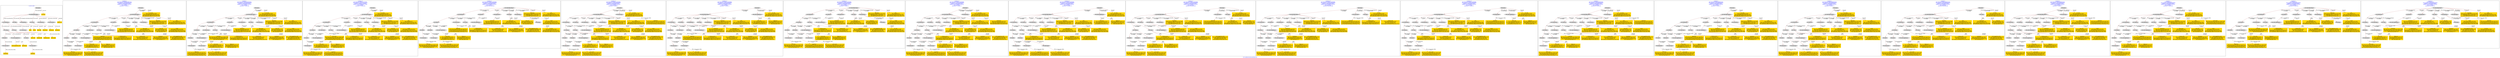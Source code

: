 digraph n0 {
fontcolor="blue"
remincross="true"
label="s25-s-oakland-museum-paintings.json"
subgraph cluster_0 {
label="1-correct model"
n2[style="filled",color="white",fillcolor="lightgray",label="E12_Production1"];
n3[style="filled",color="white",fillcolor="lightgray",label="E21_Person1"];
n4[style="filled",color="white",fillcolor="lightgray",label="E55_Type1"];
n5[style="filled",color="white",fillcolor="lightgray",label="E52_Time-Span3"];
n6[style="filled",color="white",fillcolor="lightgray",label="E69_Death1"];
n7[style="filled",color="white",fillcolor="lightgray",label="E82_Actor_Appellation1"];
n8[style="filled",color="white",fillcolor="lightgray",label="E67_Birth1"];
n9[shape="plaintext",style="filled",fillcolor="gold",label="Artist_URI"];
n10[style="filled",color="white",fillcolor="lightgray",label="E22_Man-Made_Object1"];
n11[style="filled",color="white",fillcolor="lightgray",label="E35_Title1"];
n12[style="filled",color="white",fillcolor="lightgray",label="E8_Acquisition1"];
n13[style="filled",color="white",fillcolor="lightgray",label="E55_Type2"];
n14[style="filled",color="white",fillcolor="lightgray",label="E54_Dimension1"];
n15[style="filled",color="white",fillcolor="lightgray",label="E34_Inscription1"];
n16[shape="plaintext",style="filled",fillcolor="gold",label="Object_uri"];
n17[shape="plaintext",style="filled",fillcolor="gold",label="Inscription"];
n18[shape="plaintext",style="filled",fillcolor="gold",label="Title"];
n19[style="filled",color="white",fillcolor="lightgray",label="E38_Image1"];
n20[shape="plaintext",style="filled",fillcolor="gold",label="Pic_URL"];
n21[style="filled",color="white",fillcolor="lightgray",label="E52_Time-Span1"];
n22[shape="plaintext",style="filled",fillcolor="gold",label="BirthDate"];
n23[style="filled",color="white",fillcolor="lightgray",label="E52_Time-Span2"];
n24[shape="plaintext",style="filled",fillcolor="gold",label="DeathDate"];
n25[shape="plaintext",style="filled",fillcolor="gold",label="Date_made"];
n26[shape="plaintext",style="filled",fillcolor="gold",label="Dimensions"];
n27[shape="plaintext",style="filled",fillcolor="gold",label="Subtype_URI"];
n28[shape="plaintext",style="filled",fillcolor="gold",label="Subtype_of_Art"];
n29[shape="plaintext",style="filled",fillcolor="gold",label="Type_URI"];
n30[shape="plaintext",style="filled",fillcolor="gold",label="Type_of_Art"];
n31[shape="plaintext",style="filled",fillcolor="gold",label="Artist_Appellation_URI"];
n32[shape="plaintext",style="filled",fillcolor="gold",label="ArtistName"];
n33[shape="plaintext",style="filled",fillcolor="gold",label="Credit"];
}
subgraph cluster_1 {
label="candidate 0\nlink coherence:0.9354838709677419\nnode coherence:0.9629629629629629\nconfidence:0.4967644902229672\nmapping score:0.5386591510619767\ncost:129.99957\n-precision:0.71-recall:0.71"
n35[style="filled",color="white",fillcolor="lightgray",label="E12_Production1"];
n36[style="filled",color="white",fillcolor="lightgray",label="E21_Person1"];
n37[style="filled",color="white",fillcolor="lightgray",label="E52_Time-Span2"];
n38[style="filled",color="white",fillcolor="lightgray",label="E55_Type1"];
n39[style="filled",color="white",fillcolor="lightgray",label="E67_Birth1"];
n40[style="filled",color="white",fillcolor="lightgray",label="E69_Death1"];
n41[style="filled",color="white",fillcolor="lightgray",label="E82_Actor_Appellation1"];
n42[style="filled",color="white",fillcolor="lightgray",label="E21_Person2"];
n43[style="filled",color="white",fillcolor="lightgray",label="E82_Actor_Appellation2"];
n44[style="filled",color="white",fillcolor="lightgray",label="E22_Man-Made_Object1"];
n45[style="filled",color="white",fillcolor="lightgray",label="E54_Dimension1"];
n46[style="filled",color="white",fillcolor="lightgray",label="E55_Type2"];
n47[style="filled",color="white",fillcolor="lightgray",label="E8_Acquisition1"];
n48[style="filled",color="white",fillcolor="lightgray",label="E38_Image1"];
n49[style="filled",color="white",fillcolor="lightgray",label="E52_Time-Span1"];
n50[style="filled",color="white",fillcolor="lightgray",label="E52_Time-Span4"];
n51[shape="plaintext",style="filled",fillcolor="gold",label="Dimensions\n[E54_Dimension,P3_has_note,0.872]\n[E82_Actor_Appellation,label,0.05]\n[E73_Information_Object,P3_has_note,0.047]\n[E22_Man-Made_Object,P3_has_note,0.032]"];
n52[shape="plaintext",style="filled",fillcolor="gold",label="Credit\n[E30_Right,P3_has_note,0.454]\n[E8_Acquisition,P3_has_note,0.41]\n[E33_Linguistic_Object,P3_has_note,0.096]\n[E22_Man-Made_Object,P3_has_note,0.039]"];
n53[shape="plaintext",style="filled",fillcolor="gold",label="ArtistName\n[E82_Actor_Appellation,label,0.397]\n[E8_Acquisition,P3_has_note,0.253]\n[E22_Man-Made_Object,classLink,0.181]\n[E35_Title,label,0.17]"];
n54[shape="plaintext",style="filled",fillcolor="gold",label="Subtype_of_Art\n[E55_Type,label,0.509]\n[E29_Design_or_Procedure,P3_has_note,0.457]\n[E33_Linguistic_Object,P3_has_note,0.017]\n[E73_Information_Object,P3_has_note,0.017]"];
n55[shape="plaintext",style="filled",fillcolor="gold",label="BirthDate\n[E52_Time-Span,P82_at_some_time_within,0.454]\n[E52_Time-Span,P82a_begin_of_the_begin,0.217]\n[E52_Time-Span,P82b_end_of_the_end,0.209]\n[E52_Time-Span,label,0.12]"];
n56[shape="plaintext",style="filled",fillcolor="gold",label="Artist_URI\n[E21_Person,classLink,0.414]\n[E82_Actor_Appellation,classLink,0.362]\n[E30_Right,P3_has_note,0.12]\n[E8_Acquisition,P3_has_note,0.104]"];
n57[shape="plaintext",style="filled",fillcolor="gold",label="Date_made\n[E52_Time-Span,P82_at_some_time_within,0.548]\n[E52_Time-Span,P82b_end_of_the_end,0.229]\n[E33_Linguistic_Object,P3_has_note,0.112]\n[E52_Time-Span,P82a_begin_of_the_begin,0.112]"];
n58[shape="plaintext",style="filled",fillcolor="gold",label="Inscription\n[E33_Linguistic_Object,P3_has_note,0.353]\n[E73_Information_Object,P3_has_note,0.223]\n[E30_Right,P3_has_note,0.218]\n[E22_Man-Made_Object,P3_has_note,0.206]"];
n59[shape="plaintext",style="filled",fillcolor="gold",label="Type_of_Art\n[E55_Type,label,0.481]\n[E55_Type,classLink,0.321]\n[E33_Linguistic_Object,P3_has_note,0.101]\n[E73_Information_Object,P3_has_note,0.098]"];
n60[shape="plaintext",style="filled",fillcolor="gold",label="Artist_Appellation_URI\n[E82_Actor_Appellation,classLink,0.924]\n[E21_Person,classLink,0.049]\n[E30_Right,P3_has_note,0.014]\n[E8_Acquisition,P3_has_note,0.012]"];
n61[shape="plaintext",style="filled",fillcolor="gold",label="Subtype_URI\n[E57_Material,classLink,0.425]\n[E55_Type,classLink,0.424]\n[E74_Group,classLink,0.15]\n[E29_Design_or_Procedure,P3_has_note,0.001]"];
n62[shape="plaintext",style="filled",fillcolor="gold",label="Object_uri\n[E82_Actor_Appellation,label,0.315]\n[E30_Right,P3_has_note,0.272]\n[E8_Acquisition,P3_has_note,0.247]\n[E35_Title,label,0.165]"];
n63[shape="plaintext",style="filled",fillcolor="gold",label="Type_URI\n[E55_Type,classLink,0.724]\n[E57_Material,classLink,0.119]\n[E74_Group,classLink,0.118]\n[E55_Type,label,0.039]"];
n64[shape="plaintext",style="filled",fillcolor="gold",label="DeathDate\n[E52_Time-Span,P82b_end_of_the_end,0.44]\n[E52_Time-Span,P82_at_some_time_within,0.439]\n[E33_Linguistic_Object,P3_has_note,0.078]\n[E52_Time-Span,P82a_begin_of_the_begin,0.043]"];
n65[shape="plaintext",style="filled",fillcolor="gold",label="Title\n[E35_Title,label,0.4]\n[E22_Man-Made_Object,classLink,0.219]\n[E33_Linguistic_Object,P3_has_note,0.209]\n[E73_Information_Object,P3_has_note,0.172]"];
n66[shape="plaintext",style="filled",fillcolor="gold",label="Pic_URL\n[E38_Image,classLink,0.664]\n[E22_Man-Made_Object,classLink,0.318]\n[E22_Man-Made_Object,P3_has_note,0.011]\n[E73_Information_Object,P3_has_note,0.008]"];
}
subgraph cluster_2 {
label="candidate 1\nlink coherence:0.9333333333333333\nnode coherence:0.9629629629629629\nconfidence:0.4967644902229672\nmapping score:0.5386591510619767\ncost:128.99961\n-precision:0.7-recall:0.68"
n68[style="filled",color="white",fillcolor="lightgray",label="E12_Production1"];
n69[style="filled",color="white",fillcolor="lightgray",label="E21_Person1"];
n70[style="filled",color="white",fillcolor="lightgray",label="E52_Time-Span2"];
n71[style="filled",color="white",fillcolor="lightgray",label="E55_Type1"];
n72[style="filled",color="white",fillcolor="lightgray",label="E69_Death1"];
n73[style="filled",color="white",fillcolor="lightgray",label="E82_Actor_Appellation1"];
n74[style="filled",color="white",fillcolor="lightgray",label="E21_Person2"];
n75[style="filled",color="white",fillcolor="lightgray",label="E82_Actor_Appellation2"];
n76[style="filled",color="white",fillcolor="lightgray",label="E22_Man-Made_Object1"];
n77[style="filled",color="white",fillcolor="lightgray",label="E54_Dimension1"];
n78[style="filled",color="white",fillcolor="lightgray",label="E55_Type2"];
n79[style="filled",color="white",fillcolor="lightgray",label="E8_Acquisition1"];
n80[style="filled",color="white",fillcolor="lightgray",label="E38_Image1"];
n81[style="filled",color="white",fillcolor="lightgray",label="E52_Time-Span3"];
n82[style="filled",color="white",fillcolor="lightgray",label="E52_Time-Span4"];
n83[shape="plaintext",style="filled",fillcolor="gold",label="Dimensions\n[E54_Dimension,P3_has_note,0.872]\n[E82_Actor_Appellation,label,0.05]\n[E73_Information_Object,P3_has_note,0.047]\n[E22_Man-Made_Object,P3_has_note,0.032]"];
n84[shape="plaintext",style="filled",fillcolor="gold",label="Credit\n[E30_Right,P3_has_note,0.454]\n[E8_Acquisition,P3_has_note,0.41]\n[E33_Linguistic_Object,P3_has_note,0.096]\n[E22_Man-Made_Object,P3_has_note,0.039]"];
n85[shape="plaintext",style="filled",fillcolor="gold",label="ArtistName\n[E82_Actor_Appellation,label,0.397]\n[E8_Acquisition,P3_has_note,0.253]\n[E22_Man-Made_Object,classLink,0.181]\n[E35_Title,label,0.17]"];
n86[shape="plaintext",style="filled",fillcolor="gold",label="Subtype_of_Art\n[E55_Type,label,0.509]\n[E29_Design_or_Procedure,P3_has_note,0.457]\n[E33_Linguistic_Object,P3_has_note,0.017]\n[E73_Information_Object,P3_has_note,0.017]"];
n87[shape="plaintext",style="filled",fillcolor="gold",label="Artist_URI\n[E21_Person,classLink,0.414]\n[E82_Actor_Appellation,classLink,0.362]\n[E30_Right,P3_has_note,0.12]\n[E8_Acquisition,P3_has_note,0.104]"];
n88[shape="plaintext",style="filled",fillcolor="gold",label="Date_made\n[E52_Time-Span,P82_at_some_time_within,0.548]\n[E52_Time-Span,P82b_end_of_the_end,0.229]\n[E33_Linguistic_Object,P3_has_note,0.112]\n[E52_Time-Span,P82a_begin_of_the_begin,0.112]"];
n89[shape="plaintext",style="filled",fillcolor="gold",label="Inscription\n[E33_Linguistic_Object,P3_has_note,0.353]\n[E73_Information_Object,P3_has_note,0.223]\n[E30_Right,P3_has_note,0.218]\n[E22_Man-Made_Object,P3_has_note,0.206]"];
n90[shape="plaintext",style="filled",fillcolor="gold",label="Type_of_Art\n[E55_Type,label,0.481]\n[E55_Type,classLink,0.321]\n[E33_Linguistic_Object,P3_has_note,0.101]\n[E73_Information_Object,P3_has_note,0.098]"];
n91[shape="plaintext",style="filled",fillcolor="gold",label="Artist_Appellation_URI\n[E82_Actor_Appellation,classLink,0.924]\n[E21_Person,classLink,0.049]\n[E30_Right,P3_has_note,0.014]\n[E8_Acquisition,P3_has_note,0.012]"];
n92[shape="plaintext",style="filled",fillcolor="gold",label="Subtype_URI\n[E57_Material,classLink,0.425]\n[E55_Type,classLink,0.424]\n[E74_Group,classLink,0.15]\n[E29_Design_or_Procedure,P3_has_note,0.001]"];
n93[shape="plaintext",style="filled",fillcolor="gold",label="Object_uri\n[E82_Actor_Appellation,label,0.315]\n[E30_Right,P3_has_note,0.272]\n[E8_Acquisition,P3_has_note,0.247]\n[E35_Title,label,0.165]"];
n94[shape="plaintext",style="filled",fillcolor="gold",label="Type_URI\n[E55_Type,classLink,0.724]\n[E57_Material,classLink,0.119]\n[E74_Group,classLink,0.118]\n[E55_Type,label,0.039]"];
n95[shape="plaintext",style="filled",fillcolor="gold",label="BirthDate\n[E52_Time-Span,P82_at_some_time_within,0.454]\n[E52_Time-Span,P82a_begin_of_the_begin,0.217]\n[E52_Time-Span,P82b_end_of_the_end,0.209]\n[E52_Time-Span,label,0.12]"];
n96[shape="plaintext",style="filled",fillcolor="gold",label="Title\n[E35_Title,label,0.4]\n[E22_Man-Made_Object,classLink,0.219]\n[E33_Linguistic_Object,P3_has_note,0.209]\n[E73_Information_Object,P3_has_note,0.172]"];
n97[shape="plaintext",style="filled",fillcolor="gold",label="Pic_URL\n[E38_Image,classLink,0.664]\n[E22_Man-Made_Object,classLink,0.318]\n[E22_Man-Made_Object,P3_has_note,0.011]\n[E73_Information_Object,P3_has_note,0.008]"];
n98[shape="plaintext",style="filled",fillcolor="gold",label="DeathDate\n[E52_Time-Span,P82b_end_of_the_end,0.44]\n[E52_Time-Span,P82_at_some_time_within,0.439]\n[E33_Linguistic_Object,P3_has_note,0.078]\n[E52_Time-Span,P82a_begin_of_the_begin,0.043]"];
}
subgraph cluster_3 {
label="candidate 10\nlink coherence:0.896551724137931\nnode coherence:0.9230769230769231\nconfidence:0.4968353174369562\nmapping score:0.5358040801712931\ncost:226.99961\n-precision:0.72-recall:0.68"
n100[style="filled",color="white",fillcolor="lightgray",label="E12_Production1"];
n101[style="filled",color="white",fillcolor="lightgray",label="E21_Person1"];
n102[style="filled",color="white",fillcolor="lightgray",label="E52_Time-Span2"];
n103[style="filled",color="white",fillcolor="lightgray",label="E55_Type1"];
n104[style="filled",color="white",fillcolor="lightgray",label="E67_Birth1"];
n105[style="filled",color="white",fillcolor="lightgray",label="E82_Actor_Appellation1"];
n106[style="filled",color="white",fillcolor="lightgray",label="E21_Person2"];
n107[style="filled",color="white",fillcolor="lightgray",label="E82_Actor_Appellation2"];
n108[style="filled",color="white",fillcolor="lightgray",label="E22_Man-Made_Object1"];
n109[style="filled",color="white",fillcolor="lightgray",label="E54_Dimension1"];
n110[style="filled",color="white",fillcolor="lightgray",label="E55_Type2"];
n111[style="filled",color="white",fillcolor="lightgray",label="E8_Acquisition1"];
n112[style="filled",color="white",fillcolor="lightgray",label="E38_Image1"];
n113[style="filled",color="white",fillcolor="lightgray",label="E52_Time-Span1"];
n114[shape="plaintext",style="filled",fillcolor="gold",label="Dimensions\n[E54_Dimension,P3_has_note,0.872]\n[E82_Actor_Appellation,label,0.05]\n[E73_Information_Object,P3_has_note,0.047]\n[E22_Man-Made_Object,P3_has_note,0.032]"];
n115[shape="plaintext",style="filled",fillcolor="gold",label="Credit\n[E30_Right,P3_has_note,0.454]\n[E8_Acquisition,P3_has_note,0.41]\n[E33_Linguistic_Object,P3_has_note,0.096]\n[E22_Man-Made_Object,P3_has_note,0.039]"];
n116[shape="plaintext",style="filled",fillcolor="gold",label="ArtistName\n[E82_Actor_Appellation,label,0.397]\n[E8_Acquisition,P3_has_note,0.253]\n[E22_Man-Made_Object,classLink,0.181]\n[E35_Title,label,0.17]"];
n117[shape="plaintext",style="filled",fillcolor="gold",label="Subtype_of_Art\n[E55_Type,label,0.509]\n[E29_Design_or_Procedure,P3_has_note,0.457]\n[E33_Linguistic_Object,P3_has_note,0.017]\n[E73_Information_Object,P3_has_note,0.017]"];
n118[shape="plaintext",style="filled",fillcolor="gold",label="BirthDate\n[E52_Time-Span,P82_at_some_time_within,0.454]\n[E52_Time-Span,P82a_begin_of_the_begin,0.217]\n[E52_Time-Span,P82b_end_of_the_end,0.209]\n[E52_Time-Span,label,0.12]"];
n119[shape="plaintext",style="filled",fillcolor="gold",label="Artist_URI\n[E21_Person,classLink,0.414]\n[E82_Actor_Appellation,classLink,0.362]\n[E30_Right,P3_has_note,0.12]\n[E8_Acquisition,P3_has_note,0.104]"];
n120[shape="plaintext",style="filled",fillcolor="gold",label="Inscription\n[E33_Linguistic_Object,P3_has_note,0.353]\n[E73_Information_Object,P3_has_note,0.223]\n[E30_Right,P3_has_note,0.218]\n[E22_Man-Made_Object,P3_has_note,0.206]"];
n121[shape="plaintext",style="filled",fillcolor="gold",label="Type_of_Art\n[E55_Type,label,0.481]\n[E55_Type,classLink,0.321]\n[E33_Linguistic_Object,P3_has_note,0.101]\n[E73_Information_Object,P3_has_note,0.098]"];
n122[shape="plaintext",style="filled",fillcolor="gold",label="Artist_Appellation_URI\n[E82_Actor_Appellation,classLink,0.924]\n[E21_Person,classLink,0.049]\n[E30_Right,P3_has_note,0.014]\n[E8_Acquisition,P3_has_note,0.012]"];
n123[shape="plaintext",style="filled",fillcolor="gold",label="Subtype_URI\n[E57_Material,classLink,0.425]\n[E55_Type,classLink,0.424]\n[E74_Group,classLink,0.15]\n[E29_Design_or_Procedure,P3_has_note,0.001]"];
n124[shape="plaintext",style="filled",fillcolor="gold",label="Object_uri\n[E82_Actor_Appellation,label,0.315]\n[E30_Right,P3_has_note,0.272]\n[E8_Acquisition,P3_has_note,0.247]\n[E35_Title,label,0.165]"];
n125[shape="plaintext",style="filled",fillcolor="gold",label="Type_URI\n[E55_Type,classLink,0.724]\n[E57_Material,classLink,0.119]\n[E74_Group,classLink,0.118]\n[E55_Type,label,0.039]"];
n126[shape="plaintext",style="filled",fillcolor="gold",label="DeathDate\n[E52_Time-Span,P82b_end_of_the_end,0.44]\n[E52_Time-Span,P82_at_some_time_within,0.439]\n[E33_Linguistic_Object,P3_has_note,0.078]\n[E52_Time-Span,P82a_begin_of_the_begin,0.043]"];
n127[shape="plaintext",style="filled",fillcolor="gold",label="Date_made\n[E52_Time-Span,P82_at_some_time_within,0.548]\n[E52_Time-Span,P82b_end_of_the_end,0.229]\n[E33_Linguistic_Object,P3_has_note,0.112]\n[E52_Time-Span,P82a_begin_of_the_begin,0.112]"];
n128[shape="plaintext",style="filled",fillcolor="gold",label="Title\n[E35_Title,label,0.4]\n[E22_Man-Made_Object,classLink,0.219]\n[E33_Linguistic_Object,P3_has_note,0.209]\n[E73_Information_Object,P3_has_note,0.172]"];
n129[shape="plaintext",style="filled",fillcolor="gold",label="Pic_URL\n[E38_Image,classLink,0.664]\n[E22_Man-Made_Object,classLink,0.318]\n[E22_Man-Made_Object,P3_has_note,0.011]\n[E73_Information_Object,P3_has_note,0.008]"];
}
subgraph cluster_4 {
label="candidate 11\nlink coherence:0.8709677419354839\nnode coherence:0.9629629629629629\nconfidence:0.4967644902229672\nmapping score:0.5386591510619767\ncost:229.009572\n-precision:0.68-recall:0.68"
n131[style="filled",color="white",fillcolor="lightgray",label="E12_Production1"];
n132[style="filled",color="white",fillcolor="lightgray",label="E21_Person1"];
n133[style="filled",color="white",fillcolor="lightgray",label="E52_Time-Span2"];
n134[style="filled",color="white",fillcolor="lightgray",label="E55_Type1"];
n135[style="filled",color="white",fillcolor="lightgray",label="E67_Birth1"];
n136[style="filled",color="white",fillcolor="lightgray",label="E69_Death1"];
n137[style="filled",color="white",fillcolor="lightgray",label="E82_Actor_Appellation1"];
n138[style="filled",color="white",fillcolor="lightgray",label="E21_Person2"];
n139[style="filled",color="white",fillcolor="lightgray",label="E82_Actor_Appellation2"];
n140[style="filled",color="white",fillcolor="lightgray",label="E22_Man-Made_Object1"];
n141[style="filled",color="white",fillcolor="lightgray",label="E54_Dimension1"];
n142[style="filled",color="white",fillcolor="lightgray",label="E55_Type2"];
n143[style="filled",color="white",fillcolor="lightgray",label="E8_Acquisition1"];
n144[style="filled",color="white",fillcolor="lightgray",label="E52_Time-Span1"];
n145[style="filled",color="white",fillcolor="lightgray",label="E52_Time-Span3"];
n146[style="filled",color="white",fillcolor="lightgray",label="E38_Image1"];
n147[shape="plaintext",style="filled",fillcolor="gold",label="Dimensions\n[E54_Dimension,P3_has_note,0.872]\n[E82_Actor_Appellation,label,0.05]\n[E73_Information_Object,P3_has_note,0.047]\n[E22_Man-Made_Object,P3_has_note,0.032]"];
n148[shape="plaintext",style="filled",fillcolor="gold",label="Credit\n[E30_Right,P3_has_note,0.454]\n[E8_Acquisition,P3_has_note,0.41]\n[E33_Linguistic_Object,P3_has_note,0.096]\n[E22_Man-Made_Object,P3_has_note,0.039]"];
n149[shape="plaintext",style="filled",fillcolor="gold",label="ArtistName\n[E82_Actor_Appellation,label,0.397]\n[E8_Acquisition,P3_has_note,0.253]\n[E22_Man-Made_Object,classLink,0.181]\n[E35_Title,label,0.17]"];
n150[shape="plaintext",style="filled",fillcolor="gold",label="Subtype_of_Art\n[E55_Type,label,0.509]\n[E29_Design_or_Procedure,P3_has_note,0.457]\n[E33_Linguistic_Object,P3_has_note,0.017]\n[E73_Information_Object,P3_has_note,0.017]"];
n151[shape="plaintext",style="filled",fillcolor="gold",label="BirthDate\n[E52_Time-Span,P82_at_some_time_within,0.454]\n[E52_Time-Span,P82a_begin_of_the_begin,0.217]\n[E52_Time-Span,P82b_end_of_the_end,0.209]\n[E52_Time-Span,label,0.12]"];
n152[shape="plaintext",style="filled",fillcolor="gold",label="Artist_URI\n[E21_Person,classLink,0.414]\n[E82_Actor_Appellation,classLink,0.362]\n[E30_Right,P3_has_note,0.12]\n[E8_Acquisition,P3_has_note,0.104]"];
n153[shape="plaintext",style="filled",fillcolor="gold",label="Inscription\n[E33_Linguistic_Object,P3_has_note,0.353]\n[E73_Information_Object,P3_has_note,0.223]\n[E30_Right,P3_has_note,0.218]\n[E22_Man-Made_Object,P3_has_note,0.206]"];
n154[shape="plaintext",style="filled",fillcolor="gold",label="Type_of_Art\n[E55_Type,label,0.481]\n[E55_Type,classLink,0.321]\n[E33_Linguistic_Object,P3_has_note,0.101]\n[E73_Information_Object,P3_has_note,0.098]"];
n155[shape="plaintext",style="filled",fillcolor="gold",label="Artist_Appellation_URI\n[E82_Actor_Appellation,classLink,0.924]\n[E21_Person,classLink,0.049]\n[E30_Right,P3_has_note,0.014]\n[E8_Acquisition,P3_has_note,0.012]"];
n156[shape="plaintext",style="filled",fillcolor="gold",label="Subtype_URI\n[E57_Material,classLink,0.425]\n[E55_Type,classLink,0.424]\n[E74_Group,classLink,0.15]\n[E29_Design_or_Procedure,P3_has_note,0.001]"];
n157[shape="plaintext",style="filled",fillcolor="gold",label="Object_uri\n[E82_Actor_Appellation,label,0.315]\n[E30_Right,P3_has_note,0.272]\n[E8_Acquisition,P3_has_note,0.247]\n[E35_Title,label,0.165]"];
n158[shape="plaintext",style="filled",fillcolor="gold",label="Type_URI\n[E55_Type,classLink,0.724]\n[E57_Material,classLink,0.119]\n[E74_Group,classLink,0.118]\n[E55_Type,label,0.039]"];
n159[shape="plaintext",style="filled",fillcolor="gold",label="DeathDate\n[E52_Time-Span,P82b_end_of_the_end,0.44]\n[E52_Time-Span,P82_at_some_time_within,0.439]\n[E33_Linguistic_Object,P3_has_note,0.078]\n[E52_Time-Span,P82a_begin_of_the_begin,0.043]"];
n160[shape="plaintext",style="filled",fillcolor="gold",label="Title\n[E35_Title,label,0.4]\n[E22_Man-Made_Object,classLink,0.219]\n[E33_Linguistic_Object,P3_has_note,0.209]\n[E73_Information_Object,P3_has_note,0.172]"];
n161[shape="plaintext",style="filled",fillcolor="gold",label="Date_made\n[E52_Time-Span,P82_at_some_time_within,0.548]\n[E52_Time-Span,P82b_end_of_the_end,0.229]\n[E33_Linguistic_Object,P3_has_note,0.112]\n[E52_Time-Span,P82a_begin_of_the_begin,0.112]"];
n162[shape="plaintext",style="filled",fillcolor="gold",label="Pic_URL\n[E38_Image,classLink,0.664]\n[E22_Man-Made_Object,classLink,0.318]\n[E22_Man-Made_Object,P3_has_note,0.011]\n[E73_Information_Object,P3_has_note,0.008]"];
}
subgraph cluster_5 {
label="candidate 12\nlink coherence:0.8709677419354839\nnode coherence:0.9629629629629629\nconfidence:0.4967644902229672\nmapping score:0.5386591510619767\ncost:229.009592\n-precision:0.71-recall:0.71"
n164[style="filled",color="white",fillcolor="lightgray",label="E12_Production1"];
n165[style="filled",color="white",fillcolor="lightgray",label="E21_Person1"];
n166[style="filled",color="white",fillcolor="lightgray",label="E55_Type1"];
n167[style="filled",color="white",fillcolor="lightgray",label="E67_Birth1"];
n168[style="filled",color="white",fillcolor="lightgray",label="E69_Death1"];
n169[style="filled",color="white",fillcolor="lightgray",label="E82_Actor_Appellation1"];
n170[style="filled",color="white",fillcolor="lightgray",label="E21_Person2"];
n171[style="filled",color="white",fillcolor="lightgray",label="E82_Actor_Appellation2"];
n172[style="filled",color="white",fillcolor="lightgray",label="E22_Man-Made_Object1"];
n173[style="filled",color="white",fillcolor="lightgray",label="E54_Dimension1"];
n174[style="filled",color="white",fillcolor="lightgray",label="E55_Type2"];
n175[style="filled",color="white",fillcolor="lightgray",label="E8_Acquisition1"];
n176[style="filled",color="white",fillcolor="lightgray",label="E38_Image1"];
n177[style="filled",color="white",fillcolor="lightgray",label="E52_Time-Span1"];
n178[style="filled",color="white",fillcolor="lightgray",label="E52_Time-Span3"];
n179[style="filled",color="white",fillcolor="lightgray",label="E52_Time-Span2"];
n180[shape="plaintext",style="filled",fillcolor="gold",label="Dimensions\n[E54_Dimension,P3_has_note,0.872]\n[E82_Actor_Appellation,label,0.05]\n[E73_Information_Object,P3_has_note,0.047]\n[E22_Man-Made_Object,P3_has_note,0.032]"];
n181[shape="plaintext",style="filled",fillcolor="gold",label="Credit\n[E30_Right,P3_has_note,0.454]\n[E8_Acquisition,P3_has_note,0.41]\n[E33_Linguistic_Object,P3_has_note,0.096]\n[E22_Man-Made_Object,P3_has_note,0.039]"];
n182[shape="plaintext",style="filled",fillcolor="gold",label="ArtistName\n[E82_Actor_Appellation,label,0.397]\n[E8_Acquisition,P3_has_note,0.253]\n[E22_Man-Made_Object,classLink,0.181]\n[E35_Title,label,0.17]"];
n183[shape="plaintext",style="filled",fillcolor="gold",label="Subtype_of_Art\n[E55_Type,label,0.509]\n[E29_Design_or_Procedure,P3_has_note,0.457]\n[E33_Linguistic_Object,P3_has_note,0.017]\n[E73_Information_Object,P3_has_note,0.017]"];
n184[shape="plaintext",style="filled",fillcolor="gold",label="BirthDate\n[E52_Time-Span,P82_at_some_time_within,0.454]\n[E52_Time-Span,P82a_begin_of_the_begin,0.217]\n[E52_Time-Span,P82b_end_of_the_end,0.209]\n[E52_Time-Span,label,0.12]"];
n185[shape="plaintext",style="filled",fillcolor="gold",label="Artist_URI\n[E21_Person,classLink,0.414]\n[E82_Actor_Appellation,classLink,0.362]\n[E30_Right,P3_has_note,0.12]\n[E8_Acquisition,P3_has_note,0.104]"];
n186[shape="plaintext",style="filled",fillcolor="gold",label="Inscription\n[E33_Linguistic_Object,P3_has_note,0.353]\n[E73_Information_Object,P3_has_note,0.223]\n[E30_Right,P3_has_note,0.218]\n[E22_Man-Made_Object,P3_has_note,0.206]"];
n187[shape="plaintext",style="filled",fillcolor="gold",label="Type_of_Art\n[E55_Type,label,0.481]\n[E55_Type,classLink,0.321]\n[E33_Linguistic_Object,P3_has_note,0.101]\n[E73_Information_Object,P3_has_note,0.098]"];
n188[shape="plaintext",style="filled",fillcolor="gold",label="Artist_Appellation_URI\n[E82_Actor_Appellation,classLink,0.924]\n[E21_Person,classLink,0.049]\n[E30_Right,P3_has_note,0.014]\n[E8_Acquisition,P3_has_note,0.012]"];
n189[shape="plaintext",style="filled",fillcolor="gold",label="Subtype_URI\n[E57_Material,classLink,0.425]\n[E55_Type,classLink,0.424]\n[E74_Group,classLink,0.15]\n[E29_Design_or_Procedure,P3_has_note,0.001]"];
n190[shape="plaintext",style="filled",fillcolor="gold",label="Object_uri\n[E82_Actor_Appellation,label,0.315]\n[E30_Right,P3_has_note,0.272]\n[E8_Acquisition,P3_has_note,0.247]\n[E35_Title,label,0.165]"];
n191[shape="plaintext",style="filled",fillcolor="gold",label="Type_URI\n[E55_Type,classLink,0.724]\n[E57_Material,classLink,0.119]\n[E74_Group,classLink,0.118]\n[E55_Type,label,0.039]"];
n192[shape="plaintext",style="filled",fillcolor="gold",label="DeathDate\n[E52_Time-Span,P82b_end_of_the_end,0.44]\n[E52_Time-Span,P82_at_some_time_within,0.439]\n[E33_Linguistic_Object,P3_has_note,0.078]\n[E52_Time-Span,P82a_begin_of_the_begin,0.043]"];
n193[shape="plaintext",style="filled",fillcolor="gold",label="Title\n[E35_Title,label,0.4]\n[E22_Man-Made_Object,classLink,0.219]\n[E33_Linguistic_Object,P3_has_note,0.209]\n[E73_Information_Object,P3_has_note,0.172]"];
n194[shape="plaintext",style="filled",fillcolor="gold",label="Date_made\n[E52_Time-Span,P82_at_some_time_within,0.548]\n[E52_Time-Span,P82b_end_of_the_end,0.229]\n[E33_Linguistic_Object,P3_has_note,0.112]\n[E52_Time-Span,P82a_begin_of_the_begin,0.112]"];
n195[shape="plaintext",style="filled",fillcolor="gold",label="Pic_URL\n[E38_Image,classLink,0.664]\n[E22_Man-Made_Object,classLink,0.318]\n[E22_Man-Made_Object,P3_has_note,0.011]\n[E73_Information_Object,P3_has_note,0.008]"];
}
subgraph cluster_6 {
label="candidate 13\nlink coherence:0.8709677419354839\nnode coherence:0.9629629629629629\nconfidence:0.4967644902229672\nmapping score:0.5386591510619767\ncost:229.009602\n-precision:0.71-recall:0.71"
n197[style="filled",color="white",fillcolor="lightgray",label="E12_Production1"];
n198[style="filled",color="white",fillcolor="lightgray",label="E21_Person1"];
n199[style="filled",color="white",fillcolor="lightgray",label="E52_Time-Span2"];
n200[style="filled",color="white",fillcolor="lightgray",label="E55_Type1"];
n201[style="filled",color="white",fillcolor="lightgray",label="E67_Birth1"];
n202[style="filled",color="white",fillcolor="lightgray",label="E69_Death1"];
n203[style="filled",color="white",fillcolor="lightgray",label="E21_Person2"];
n204[style="filled",color="white",fillcolor="lightgray",label="E82_Actor_Appellation2"];
n205[style="filled",color="white",fillcolor="lightgray",label="E22_Man-Made_Object1"];
n206[style="filled",color="white",fillcolor="lightgray",label="E54_Dimension1"];
n207[style="filled",color="white",fillcolor="lightgray",label="E55_Type2"];
n208[style="filled",color="white",fillcolor="lightgray",label="E8_Acquisition1"];
n209[style="filled",color="white",fillcolor="lightgray",label="E38_Image1"];
n210[style="filled",color="white",fillcolor="lightgray",label="E52_Time-Span1"];
n211[style="filled",color="white",fillcolor="lightgray",label="E52_Time-Span3"];
n212[style="filled",color="white",fillcolor="lightgray",label="E82_Actor_Appellation1"];
n213[shape="plaintext",style="filled",fillcolor="gold",label="Dimensions\n[E54_Dimension,P3_has_note,0.872]\n[E82_Actor_Appellation,label,0.05]\n[E73_Information_Object,P3_has_note,0.047]\n[E22_Man-Made_Object,P3_has_note,0.032]"];
n214[shape="plaintext",style="filled",fillcolor="gold",label="Credit\n[E30_Right,P3_has_note,0.454]\n[E8_Acquisition,P3_has_note,0.41]\n[E33_Linguistic_Object,P3_has_note,0.096]\n[E22_Man-Made_Object,P3_has_note,0.039]"];
n215[shape="plaintext",style="filled",fillcolor="gold",label="ArtistName\n[E82_Actor_Appellation,label,0.397]\n[E8_Acquisition,P3_has_note,0.253]\n[E22_Man-Made_Object,classLink,0.181]\n[E35_Title,label,0.17]"];
n216[shape="plaintext",style="filled",fillcolor="gold",label="Subtype_of_Art\n[E55_Type,label,0.509]\n[E29_Design_or_Procedure,P3_has_note,0.457]\n[E33_Linguistic_Object,P3_has_note,0.017]\n[E73_Information_Object,P3_has_note,0.017]"];
n217[shape="plaintext",style="filled",fillcolor="gold",label="BirthDate\n[E52_Time-Span,P82_at_some_time_within,0.454]\n[E52_Time-Span,P82a_begin_of_the_begin,0.217]\n[E52_Time-Span,P82b_end_of_the_end,0.209]\n[E52_Time-Span,label,0.12]"];
n218[shape="plaintext",style="filled",fillcolor="gold",label="Artist_URI\n[E21_Person,classLink,0.414]\n[E82_Actor_Appellation,classLink,0.362]\n[E30_Right,P3_has_note,0.12]\n[E8_Acquisition,P3_has_note,0.104]"];
n219[shape="plaintext",style="filled",fillcolor="gold",label="Inscription\n[E33_Linguistic_Object,P3_has_note,0.353]\n[E73_Information_Object,P3_has_note,0.223]\n[E30_Right,P3_has_note,0.218]\n[E22_Man-Made_Object,P3_has_note,0.206]"];
n220[shape="plaintext",style="filled",fillcolor="gold",label="Type_of_Art\n[E55_Type,label,0.481]\n[E55_Type,classLink,0.321]\n[E33_Linguistic_Object,P3_has_note,0.101]\n[E73_Information_Object,P3_has_note,0.098]"];
n221[shape="plaintext",style="filled",fillcolor="gold",label="Artist_Appellation_URI\n[E82_Actor_Appellation,classLink,0.924]\n[E21_Person,classLink,0.049]\n[E30_Right,P3_has_note,0.014]\n[E8_Acquisition,P3_has_note,0.012]"];
n222[shape="plaintext",style="filled",fillcolor="gold",label="Subtype_URI\n[E57_Material,classLink,0.425]\n[E55_Type,classLink,0.424]\n[E74_Group,classLink,0.15]\n[E29_Design_or_Procedure,P3_has_note,0.001]"];
n223[shape="plaintext",style="filled",fillcolor="gold",label="Object_uri\n[E82_Actor_Appellation,label,0.315]\n[E30_Right,P3_has_note,0.272]\n[E8_Acquisition,P3_has_note,0.247]\n[E35_Title,label,0.165]"];
n224[shape="plaintext",style="filled",fillcolor="gold",label="Type_URI\n[E55_Type,classLink,0.724]\n[E57_Material,classLink,0.119]\n[E74_Group,classLink,0.118]\n[E55_Type,label,0.039]"];
n225[shape="plaintext",style="filled",fillcolor="gold",label="DeathDate\n[E52_Time-Span,P82b_end_of_the_end,0.44]\n[E52_Time-Span,P82_at_some_time_within,0.439]\n[E33_Linguistic_Object,P3_has_note,0.078]\n[E52_Time-Span,P82a_begin_of_the_begin,0.043]"];
n226[shape="plaintext",style="filled",fillcolor="gold",label="Title\n[E35_Title,label,0.4]\n[E22_Man-Made_Object,classLink,0.219]\n[E33_Linguistic_Object,P3_has_note,0.209]\n[E73_Information_Object,P3_has_note,0.172]"];
n227[shape="plaintext",style="filled",fillcolor="gold",label="Date_made\n[E52_Time-Span,P82_at_some_time_within,0.548]\n[E52_Time-Span,P82b_end_of_the_end,0.229]\n[E33_Linguistic_Object,P3_has_note,0.112]\n[E52_Time-Span,P82a_begin_of_the_begin,0.112]"];
n228[shape="plaintext",style="filled",fillcolor="gold",label="Pic_URL\n[E38_Image,classLink,0.664]\n[E22_Man-Made_Object,classLink,0.318]\n[E22_Man-Made_Object,P3_has_note,0.011]\n[E73_Information_Object,P3_has_note,0.008]"];
}
subgraph cluster_7 {
label="candidate 14\nlink coherence:0.8709677419354839\nnode coherence:0.9629629629629629\nconfidence:0.4967644902229672\nmapping score:0.5386591510619767\ncost:229.009612\n-precision:0.71-recall:0.71"
n230[style="filled",color="white",fillcolor="lightgray",label="E12_Production1"];
n231[style="filled",color="white",fillcolor="lightgray",label="E21_Person1"];
n232[style="filled",color="white",fillcolor="lightgray",label="E55_Type1"];
n233[style="filled",color="white",fillcolor="lightgray",label="E67_Birth1"];
n234[style="filled",color="white",fillcolor="lightgray",label="E69_Death1"];
n235[style="filled",color="white",fillcolor="lightgray",label="E82_Actor_Appellation1"];
n236[style="filled",color="white",fillcolor="lightgray",label="E21_Person2"];
n237[style="filled",color="white",fillcolor="lightgray",label="E82_Actor_Appellation2"];
n238[style="filled",color="white",fillcolor="lightgray",label="E22_Man-Made_Object1"];
n239[style="filled",color="white",fillcolor="lightgray",label="E54_Dimension1"];
n240[style="filled",color="white",fillcolor="lightgray",label="E55_Type2"];
n241[style="filled",color="white",fillcolor="lightgray",label="E8_Acquisition1"];
n242[style="filled",color="white",fillcolor="lightgray",label="E52_Time-Span1"];
n243[style="filled",color="white",fillcolor="lightgray",label="E52_Time-Span3"];
n244[style="filled",color="white",fillcolor="lightgray",label="E52_Time-Span4"];
n245[style="filled",color="white",fillcolor="lightgray",label="E38_Image1"];
n246[shape="plaintext",style="filled",fillcolor="gold",label="Dimensions\n[E54_Dimension,P3_has_note,0.872]\n[E82_Actor_Appellation,label,0.05]\n[E73_Information_Object,P3_has_note,0.047]\n[E22_Man-Made_Object,P3_has_note,0.032]"];
n247[shape="plaintext",style="filled",fillcolor="gold",label="Credit\n[E30_Right,P3_has_note,0.454]\n[E8_Acquisition,P3_has_note,0.41]\n[E33_Linguistic_Object,P3_has_note,0.096]\n[E22_Man-Made_Object,P3_has_note,0.039]"];
n248[shape="plaintext",style="filled",fillcolor="gold",label="ArtistName\n[E82_Actor_Appellation,label,0.397]\n[E8_Acquisition,P3_has_note,0.253]\n[E22_Man-Made_Object,classLink,0.181]\n[E35_Title,label,0.17]"];
n249[shape="plaintext",style="filled",fillcolor="gold",label="Subtype_of_Art\n[E55_Type,label,0.509]\n[E29_Design_or_Procedure,P3_has_note,0.457]\n[E33_Linguistic_Object,P3_has_note,0.017]\n[E73_Information_Object,P3_has_note,0.017]"];
n250[shape="plaintext",style="filled",fillcolor="gold",label="BirthDate\n[E52_Time-Span,P82_at_some_time_within,0.454]\n[E52_Time-Span,P82a_begin_of_the_begin,0.217]\n[E52_Time-Span,P82b_end_of_the_end,0.209]\n[E52_Time-Span,label,0.12]"];
n251[shape="plaintext",style="filled",fillcolor="gold",label="Artist_URI\n[E21_Person,classLink,0.414]\n[E82_Actor_Appellation,classLink,0.362]\n[E30_Right,P3_has_note,0.12]\n[E8_Acquisition,P3_has_note,0.104]"];
n252[shape="plaintext",style="filled",fillcolor="gold",label="Date_made\n[E52_Time-Span,P82_at_some_time_within,0.548]\n[E52_Time-Span,P82b_end_of_the_end,0.229]\n[E33_Linguistic_Object,P3_has_note,0.112]\n[E52_Time-Span,P82a_begin_of_the_begin,0.112]"];
n253[shape="plaintext",style="filled",fillcolor="gold",label="Inscription\n[E33_Linguistic_Object,P3_has_note,0.353]\n[E73_Information_Object,P3_has_note,0.223]\n[E30_Right,P3_has_note,0.218]\n[E22_Man-Made_Object,P3_has_note,0.206]"];
n254[shape="plaintext",style="filled",fillcolor="gold",label="Type_of_Art\n[E55_Type,label,0.481]\n[E55_Type,classLink,0.321]\n[E33_Linguistic_Object,P3_has_note,0.101]\n[E73_Information_Object,P3_has_note,0.098]"];
n255[shape="plaintext",style="filled",fillcolor="gold",label="Artist_Appellation_URI\n[E82_Actor_Appellation,classLink,0.924]\n[E21_Person,classLink,0.049]\n[E30_Right,P3_has_note,0.014]\n[E8_Acquisition,P3_has_note,0.012]"];
n256[shape="plaintext",style="filled",fillcolor="gold",label="Subtype_URI\n[E57_Material,classLink,0.425]\n[E55_Type,classLink,0.424]\n[E74_Group,classLink,0.15]\n[E29_Design_or_Procedure,P3_has_note,0.001]"];
n257[shape="plaintext",style="filled",fillcolor="gold",label="Object_uri\n[E82_Actor_Appellation,label,0.315]\n[E30_Right,P3_has_note,0.272]\n[E8_Acquisition,P3_has_note,0.247]\n[E35_Title,label,0.165]"];
n258[shape="plaintext",style="filled",fillcolor="gold",label="Type_URI\n[E55_Type,classLink,0.724]\n[E57_Material,classLink,0.119]\n[E74_Group,classLink,0.118]\n[E55_Type,label,0.039]"];
n259[shape="plaintext",style="filled",fillcolor="gold",label="Title\n[E35_Title,label,0.4]\n[E22_Man-Made_Object,classLink,0.219]\n[E33_Linguistic_Object,P3_has_note,0.209]\n[E73_Information_Object,P3_has_note,0.172]"];
n260[shape="plaintext",style="filled",fillcolor="gold",label="Pic_URL\n[E38_Image,classLink,0.664]\n[E22_Man-Made_Object,classLink,0.318]\n[E22_Man-Made_Object,P3_has_note,0.011]\n[E73_Information_Object,P3_has_note,0.008]"];
n261[shape="plaintext",style="filled",fillcolor="gold",label="DeathDate\n[E52_Time-Span,P82b_end_of_the_end,0.44]\n[E52_Time-Span,P82_at_some_time_within,0.439]\n[E33_Linguistic_Object,P3_has_note,0.078]\n[E52_Time-Span,P82a_begin_of_the_begin,0.043]"];
}
subgraph cluster_8 {
label="candidate 15\nlink coherence:0.8709677419354839\nnode coherence:0.9629629629629629\nconfidence:0.4967644902229672\nmapping score:0.5386591510619767\ncost:229.009632\n-precision:0.71-recall:0.71"
n263[style="filled",color="white",fillcolor="lightgray",label="E12_Production1"];
n264[style="filled",color="white",fillcolor="lightgray",label="E21_Person1"];
n265[style="filled",color="white",fillcolor="lightgray",label="E55_Type1"];
n266[style="filled",color="white",fillcolor="lightgray",label="E67_Birth1"];
n267[style="filled",color="white",fillcolor="lightgray",label="E69_Death1"];
n268[style="filled",color="white",fillcolor="lightgray",label="E82_Actor_Appellation1"];
n269[style="filled",color="white",fillcolor="lightgray",label="E21_Person2"];
n270[style="filled",color="white",fillcolor="lightgray",label="E82_Actor_Appellation2"];
n271[style="filled",color="white",fillcolor="lightgray",label="E22_Man-Made_Object1"];
n272[style="filled",color="white",fillcolor="lightgray",label="E55_Type2"];
n273[style="filled",color="white",fillcolor="lightgray",label="E8_Acquisition1"];
n274[style="filled",color="white",fillcolor="lightgray",label="E38_Image1"];
n275[style="filled",color="white",fillcolor="lightgray",label="E52_Time-Span1"];
n276[style="filled",color="white",fillcolor="lightgray",label="E52_Time-Span3"];
n277[style="filled",color="white",fillcolor="lightgray",label="E52_Time-Span4"];
n278[style="filled",color="white",fillcolor="lightgray",label="E54_Dimension1"];
n279[shape="plaintext",style="filled",fillcolor="gold",label="Dimensions\n[E54_Dimension,P3_has_note,0.872]\n[E82_Actor_Appellation,label,0.05]\n[E73_Information_Object,P3_has_note,0.047]\n[E22_Man-Made_Object,P3_has_note,0.032]"];
n280[shape="plaintext",style="filled",fillcolor="gold",label="Credit\n[E30_Right,P3_has_note,0.454]\n[E8_Acquisition,P3_has_note,0.41]\n[E33_Linguistic_Object,P3_has_note,0.096]\n[E22_Man-Made_Object,P3_has_note,0.039]"];
n281[shape="plaintext",style="filled",fillcolor="gold",label="ArtistName\n[E82_Actor_Appellation,label,0.397]\n[E8_Acquisition,P3_has_note,0.253]\n[E22_Man-Made_Object,classLink,0.181]\n[E35_Title,label,0.17]"];
n282[shape="plaintext",style="filled",fillcolor="gold",label="Subtype_of_Art\n[E55_Type,label,0.509]\n[E29_Design_or_Procedure,P3_has_note,0.457]\n[E33_Linguistic_Object,P3_has_note,0.017]\n[E73_Information_Object,P3_has_note,0.017]"];
n283[shape="plaintext",style="filled",fillcolor="gold",label="BirthDate\n[E52_Time-Span,P82_at_some_time_within,0.454]\n[E52_Time-Span,P82a_begin_of_the_begin,0.217]\n[E52_Time-Span,P82b_end_of_the_end,0.209]\n[E52_Time-Span,label,0.12]"];
n284[shape="plaintext",style="filled",fillcolor="gold",label="Artist_URI\n[E21_Person,classLink,0.414]\n[E82_Actor_Appellation,classLink,0.362]\n[E30_Right,P3_has_note,0.12]\n[E8_Acquisition,P3_has_note,0.104]"];
n285[shape="plaintext",style="filled",fillcolor="gold",label="Date_made\n[E52_Time-Span,P82_at_some_time_within,0.548]\n[E52_Time-Span,P82b_end_of_the_end,0.229]\n[E33_Linguistic_Object,P3_has_note,0.112]\n[E52_Time-Span,P82a_begin_of_the_begin,0.112]"];
n286[shape="plaintext",style="filled",fillcolor="gold",label="Inscription\n[E33_Linguistic_Object,P3_has_note,0.353]\n[E73_Information_Object,P3_has_note,0.223]\n[E30_Right,P3_has_note,0.218]\n[E22_Man-Made_Object,P3_has_note,0.206]"];
n287[shape="plaintext",style="filled",fillcolor="gold",label="Type_of_Art\n[E55_Type,label,0.481]\n[E55_Type,classLink,0.321]\n[E33_Linguistic_Object,P3_has_note,0.101]\n[E73_Information_Object,P3_has_note,0.098]"];
n288[shape="plaintext",style="filled",fillcolor="gold",label="Artist_Appellation_URI\n[E82_Actor_Appellation,classLink,0.924]\n[E21_Person,classLink,0.049]\n[E30_Right,P3_has_note,0.014]\n[E8_Acquisition,P3_has_note,0.012]"];
n289[shape="plaintext",style="filled",fillcolor="gold",label="Subtype_URI\n[E57_Material,classLink,0.425]\n[E55_Type,classLink,0.424]\n[E74_Group,classLink,0.15]\n[E29_Design_or_Procedure,P3_has_note,0.001]"];
n290[shape="plaintext",style="filled",fillcolor="gold",label="Object_uri\n[E82_Actor_Appellation,label,0.315]\n[E30_Right,P3_has_note,0.272]\n[E8_Acquisition,P3_has_note,0.247]\n[E35_Title,label,0.165]"];
n291[shape="plaintext",style="filled",fillcolor="gold",label="Type_URI\n[E55_Type,classLink,0.724]\n[E57_Material,classLink,0.119]\n[E74_Group,classLink,0.118]\n[E55_Type,label,0.039]"];
n292[shape="plaintext",style="filled",fillcolor="gold",label="Title\n[E35_Title,label,0.4]\n[E22_Man-Made_Object,classLink,0.219]\n[E33_Linguistic_Object,P3_has_note,0.209]\n[E73_Information_Object,P3_has_note,0.172]"];
n293[shape="plaintext",style="filled",fillcolor="gold",label="Pic_URL\n[E38_Image,classLink,0.664]\n[E22_Man-Made_Object,classLink,0.318]\n[E22_Man-Made_Object,P3_has_note,0.011]\n[E73_Information_Object,P3_has_note,0.008]"];
n294[shape="plaintext",style="filled",fillcolor="gold",label="DeathDate\n[E52_Time-Span,P82b_end_of_the_end,0.44]\n[E52_Time-Span,P82_at_some_time_within,0.439]\n[E33_Linguistic_Object,P3_has_note,0.078]\n[E52_Time-Span,P82a_begin_of_the_begin,0.043]"];
}
subgraph cluster_9 {
label="candidate 16\nlink coherence:0.8709677419354839\nnode coherence:0.9629629629629629\nconfidence:0.4967644902229672\nmapping score:0.5386591510619767\ncost:229.009642\n-precision:0.74-recall:0.74"
n296[style="filled",color="white",fillcolor="lightgray",label="E12_Production1"];
n297[style="filled",color="white",fillcolor="lightgray",label="E21_Person1"];
n298[style="filled",color="white",fillcolor="lightgray",label="E55_Type1"];
n299[style="filled",color="white",fillcolor="lightgray",label="E67_Birth1"];
n300[style="filled",color="white",fillcolor="lightgray",label="E69_Death1"];
n301[style="filled",color="white",fillcolor="lightgray",label="E21_Person2"];
n302[style="filled",color="white",fillcolor="lightgray",label="E82_Actor_Appellation2"];
n303[style="filled",color="white",fillcolor="lightgray",label="E22_Man-Made_Object1"];
n304[style="filled",color="white",fillcolor="lightgray",label="E54_Dimension1"];
n305[style="filled",color="white",fillcolor="lightgray",label="E55_Type2"];
n306[style="filled",color="white",fillcolor="lightgray",label="E8_Acquisition1"];
n307[style="filled",color="white",fillcolor="lightgray",label="E38_Image1"];
n308[style="filled",color="white",fillcolor="lightgray",label="E52_Time-Span1"];
n309[style="filled",color="white",fillcolor="lightgray",label="E52_Time-Span3"];
n310[style="filled",color="white",fillcolor="lightgray",label="E52_Time-Span4"];
n311[style="filled",color="white",fillcolor="lightgray",label="E82_Actor_Appellation1"];
n312[shape="plaintext",style="filled",fillcolor="gold",label="Dimensions\n[E54_Dimension,P3_has_note,0.872]\n[E82_Actor_Appellation,label,0.05]\n[E73_Information_Object,P3_has_note,0.047]\n[E22_Man-Made_Object,P3_has_note,0.032]"];
n313[shape="plaintext",style="filled",fillcolor="gold",label="Credit\n[E30_Right,P3_has_note,0.454]\n[E8_Acquisition,P3_has_note,0.41]\n[E33_Linguistic_Object,P3_has_note,0.096]\n[E22_Man-Made_Object,P3_has_note,0.039]"];
n314[shape="plaintext",style="filled",fillcolor="gold",label="ArtistName\n[E82_Actor_Appellation,label,0.397]\n[E8_Acquisition,P3_has_note,0.253]\n[E22_Man-Made_Object,classLink,0.181]\n[E35_Title,label,0.17]"];
n315[shape="plaintext",style="filled",fillcolor="gold",label="Subtype_of_Art\n[E55_Type,label,0.509]\n[E29_Design_or_Procedure,P3_has_note,0.457]\n[E33_Linguistic_Object,P3_has_note,0.017]\n[E73_Information_Object,P3_has_note,0.017]"];
n316[shape="plaintext",style="filled",fillcolor="gold",label="BirthDate\n[E52_Time-Span,P82_at_some_time_within,0.454]\n[E52_Time-Span,P82a_begin_of_the_begin,0.217]\n[E52_Time-Span,P82b_end_of_the_end,0.209]\n[E52_Time-Span,label,0.12]"];
n317[shape="plaintext",style="filled",fillcolor="gold",label="Artist_URI\n[E21_Person,classLink,0.414]\n[E82_Actor_Appellation,classLink,0.362]\n[E30_Right,P3_has_note,0.12]\n[E8_Acquisition,P3_has_note,0.104]"];
n318[shape="plaintext",style="filled",fillcolor="gold",label="Date_made\n[E52_Time-Span,P82_at_some_time_within,0.548]\n[E52_Time-Span,P82b_end_of_the_end,0.229]\n[E33_Linguistic_Object,P3_has_note,0.112]\n[E52_Time-Span,P82a_begin_of_the_begin,0.112]"];
n319[shape="plaintext",style="filled",fillcolor="gold",label="Inscription\n[E33_Linguistic_Object,P3_has_note,0.353]\n[E73_Information_Object,P3_has_note,0.223]\n[E30_Right,P3_has_note,0.218]\n[E22_Man-Made_Object,P3_has_note,0.206]"];
n320[shape="plaintext",style="filled",fillcolor="gold",label="Type_of_Art\n[E55_Type,label,0.481]\n[E55_Type,classLink,0.321]\n[E33_Linguistic_Object,P3_has_note,0.101]\n[E73_Information_Object,P3_has_note,0.098]"];
n321[shape="plaintext",style="filled",fillcolor="gold",label="Artist_Appellation_URI\n[E82_Actor_Appellation,classLink,0.924]\n[E21_Person,classLink,0.049]\n[E30_Right,P3_has_note,0.014]\n[E8_Acquisition,P3_has_note,0.012]"];
n322[shape="plaintext",style="filled",fillcolor="gold",label="Subtype_URI\n[E57_Material,classLink,0.425]\n[E55_Type,classLink,0.424]\n[E74_Group,classLink,0.15]\n[E29_Design_or_Procedure,P3_has_note,0.001]"];
n323[shape="plaintext",style="filled",fillcolor="gold",label="Object_uri\n[E82_Actor_Appellation,label,0.315]\n[E30_Right,P3_has_note,0.272]\n[E8_Acquisition,P3_has_note,0.247]\n[E35_Title,label,0.165]"];
n324[shape="plaintext",style="filled",fillcolor="gold",label="Type_URI\n[E55_Type,classLink,0.724]\n[E57_Material,classLink,0.119]\n[E74_Group,classLink,0.118]\n[E55_Type,label,0.039]"];
n325[shape="plaintext",style="filled",fillcolor="gold",label="Title\n[E35_Title,label,0.4]\n[E22_Man-Made_Object,classLink,0.219]\n[E33_Linguistic_Object,P3_has_note,0.209]\n[E73_Information_Object,P3_has_note,0.172]"];
n326[shape="plaintext",style="filled",fillcolor="gold",label="Pic_URL\n[E38_Image,classLink,0.664]\n[E22_Man-Made_Object,classLink,0.318]\n[E22_Man-Made_Object,P3_has_note,0.011]\n[E73_Information_Object,P3_has_note,0.008]"];
n327[shape="plaintext",style="filled",fillcolor="gold",label="DeathDate\n[E52_Time-Span,P82b_end_of_the_end,0.44]\n[E52_Time-Span,P82_at_some_time_within,0.439]\n[E33_Linguistic_Object,P3_has_note,0.078]\n[E52_Time-Span,P82a_begin_of_the_begin,0.043]"];
}
subgraph cluster_10 {
label="candidate 17\nlink coherence:0.8709677419354839\nnode coherence:0.9629629629629629\nconfidence:0.4967644902229672\nmapping score:0.5386591510619767\ncost:328.019634\n-precision:0.68-recall:0.68"
n329[style="filled",color="white",fillcolor="lightgray",label="E12_Production1"];
n330[style="filled",color="white",fillcolor="lightgray",label="E21_Person1"];
n331[style="filled",color="white",fillcolor="lightgray",label="E55_Type1"];
n332[style="filled",color="white",fillcolor="lightgray",label="E67_Birth1"];
n333[style="filled",color="white",fillcolor="lightgray",label="E69_Death1"];
n334[style="filled",color="white",fillcolor="lightgray",label="E82_Actor_Appellation1"];
n335[style="filled",color="white",fillcolor="lightgray",label="E21_Person2"];
n336[style="filled",color="white",fillcolor="lightgray",label="E82_Actor_Appellation2"];
n337[style="filled",color="white",fillcolor="lightgray",label="E22_Man-Made_Object1"];
n338[style="filled",color="white",fillcolor="lightgray",label="E54_Dimension1"];
n339[style="filled",color="white",fillcolor="lightgray",label="E8_Acquisition1"];
n340[style="filled",color="white",fillcolor="lightgray",label="E38_Image1"];
n341[style="filled",color="white",fillcolor="lightgray",label="E52_Time-Span1"];
n342[style="filled",color="white",fillcolor="lightgray",label="E52_Time-Span4"];
n343[style="filled",color="white",fillcolor="lightgray",label="E52_Time-Span2"];
n344[style="filled",color="white",fillcolor="lightgray",label="E55_Type2"];
n345[shape="plaintext",style="filled",fillcolor="gold",label="Dimensions\n[E54_Dimension,P3_has_note,0.872]\n[E82_Actor_Appellation,label,0.05]\n[E73_Information_Object,P3_has_note,0.047]\n[E22_Man-Made_Object,P3_has_note,0.032]"];
n346[shape="plaintext",style="filled",fillcolor="gold",label="Credit\n[E30_Right,P3_has_note,0.454]\n[E8_Acquisition,P3_has_note,0.41]\n[E33_Linguistic_Object,P3_has_note,0.096]\n[E22_Man-Made_Object,P3_has_note,0.039]"];
n347[shape="plaintext",style="filled",fillcolor="gold",label="ArtistName\n[E82_Actor_Appellation,label,0.397]\n[E8_Acquisition,P3_has_note,0.253]\n[E22_Man-Made_Object,classLink,0.181]\n[E35_Title,label,0.17]"];
n348[shape="plaintext",style="filled",fillcolor="gold",label="Subtype_of_Art\n[E55_Type,label,0.509]\n[E29_Design_or_Procedure,P3_has_note,0.457]\n[E33_Linguistic_Object,P3_has_note,0.017]\n[E73_Information_Object,P3_has_note,0.017]"];
n349[shape="plaintext",style="filled",fillcolor="gold",label="BirthDate\n[E52_Time-Span,P82_at_some_time_within,0.454]\n[E52_Time-Span,P82a_begin_of_the_begin,0.217]\n[E52_Time-Span,P82b_end_of_the_end,0.209]\n[E52_Time-Span,label,0.12]"];
n350[shape="plaintext",style="filled",fillcolor="gold",label="Artist_URI\n[E21_Person,classLink,0.414]\n[E82_Actor_Appellation,classLink,0.362]\n[E30_Right,P3_has_note,0.12]\n[E8_Acquisition,P3_has_note,0.104]"];
n351[shape="plaintext",style="filled",fillcolor="gold",label="Date_made\n[E52_Time-Span,P82_at_some_time_within,0.548]\n[E52_Time-Span,P82b_end_of_the_end,0.229]\n[E33_Linguistic_Object,P3_has_note,0.112]\n[E52_Time-Span,P82a_begin_of_the_begin,0.112]"];
n352[shape="plaintext",style="filled",fillcolor="gold",label="Inscription\n[E33_Linguistic_Object,P3_has_note,0.353]\n[E73_Information_Object,P3_has_note,0.223]\n[E30_Right,P3_has_note,0.218]\n[E22_Man-Made_Object,P3_has_note,0.206]"];
n353[shape="plaintext",style="filled",fillcolor="gold",label="Type_of_Art\n[E55_Type,label,0.481]\n[E55_Type,classLink,0.321]\n[E33_Linguistic_Object,P3_has_note,0.101]\n[E73_Information_Object,P3_has_note,0.098]"];
n354[shape="plaintext",style="filled",fillcolor="gold",label="Artist_Appellation_URI\n[E82_Actor_Appellation,classLink,0.924]\n[E21_Person,classLink,0.049]\n[E30_Right,P3_has_note,0.014]\n[E8_Acquisition,P3_has_note,0.012]"];
n355[shape="plaintext",style="filled",fillcolor="gold",label="Subtype_URI\n[E57_Material,classLink,0.425]\n[E55_Type,classLink,0.424]\n[E74_Group,classLink,0.15]\n[E29_Design_or_Procedure,P3_has_note,0.001]"];
n356[shape="plaintext",style="filled",fillcolor="gold",label="Object_uri\n[E82_Actor_Appellation,label,0.315]\n[E30_Right,P3_has_note,0.272]\n[E8_Acquisition,P3_has_note,0.247]\n[E35_Title,label,0.165]"];
n357[shape="plaintext",style="filled",fillcolor="gold",label="Type_URI\n[E55_Type,classLink,0.724]\n[E57_Material,classLink,0.119]\n[E74_Group,classLink,0.118]\n[E55_Type,label,0.039]"];
n358[shape="plaintext",style="filled",fillcolor="gold",label="DeathDate\n[E52_Time-Span,P82b_end_of_the_end,0.44]\n[E52_Time-Span,P82_at_some_time_within,0.439]\n[E33_Linguistic_Object,P3_has_note,0.078]\n[E52_Time-Span,P82a_begin_of_the_begin,0.043]"];
n359[shape="plaintext",style="filled",fillcolor="gold",label="Title\n[E35_Title,label,0.4]\n[E22_Man-Made_Object,classLink,0.219]\n[E33_Linguistic_Object,P3_has_note,0.209]\n[E73_Information_Object,P3_has_note,0.172]"];
n360[shape="plaintext",style="filled",fillcolor="gold",label="Pic_URL\n[E38_Image,classLink,0.664]\n[E22_Man-Made_Object,classLink,0.318]\n[E22_Man-Made_Object,P3_has_note,0.011]\n[E73_Information_Object,P3_has_note,0.008]"];
}
subgraph cluster_11 {
label="candidate 18\nlink coherence:0.8709677419354839\nnode coherence:0.9629629629629629\nconfidence:0.4967644902229672\nmapping score:0.5386591510619767\ncost:328.019654\n-precision:0.68-recall:0.68"
n362[style="filled",color="white",fillcolor="lightgray",label="E12_Production1"];
n363[style="filled",color="white",fillcolor="lightgray",label="E21_Person1"];
n364[style="filled",color="white",fillcolor="lightgray",label="E67_Birth1"];
n365[style="filled",color="white",fillcolor="lightgray",label="E69_Death1"];
n366[style="filled",color="white",fillcolor="lightgray",label="E82_Actor_Appellation1"];
n367[style="filled",color="white",fillcolor="lightgray",label="E21_Person2"];
n368[style="filled",color="white",fillcolor="lightgray",label="E82_Actor_Appellation2"];
n369[style="filled",color="white",fillcolor="lightgray",label="E22_Man-Made_Object1"];
n370[style="filled",color="white",fillcolor="lightgray",label="E54_Dimension1"];
n371[style="filled",color="white",fillcolor="lightgray",label="E55_Type2"];
n372[style="filled",color="white",fillcolor="lightgray",label="E8_Acquisition1"];
n373[style="filled",color="white",fillcolor="lightgray",label="E38_Image1"];
n374[style="filled",color="white",fillcolor="lightgray",label="E52_Time-Span1"];
n375[style="filled",color="white",fillcolor="lightgray",label="E52_Time-Span4"];
n376[style="filled",color="white",fillcolor="lightgray",label="E52_Time-Span2"];
n377[style="filled",color="white",fillcolor="lightgray",label="E55_Type1"];
n378[shape="plaintext",style="filled",fillcolor="gold",label="Dimensions\n[E54_Dimension,P3_has_note,0.872]\n[E82_Actor_Appellation,label,0.05]\n[E73_Information_Object,P3_has_note,0.047]\n[E22_Man-Made_Object,P3_has_note,0.032]"];
n379[shape="plaintext",style="filled",fillcolor="gold",label="Credit\n[E30_Right,P3_has_note,0.454]\n[E8_Acquisition,P3_has_note,0.41]\n[E33_Linguistic_Object,P3_has_note,0.096]\n[E22_Man-Made_Object,P3_has_note,0.039]"];
n380[shape="plaintext",style="filled",fillcolor="gold",label="ArtistName\n[E82_Actor_Appellation,label,0.397]\n[E8_Acquisition,P3_has_note,0.253]\n[E22_Man-Made_Object,classLink,0.181]\n[E35_Title,label,0.17]"];
n381[shape="plaintext",style="filled",fillcolor="gold",label="Subtype_of_Art\n[E55_Type,label,0.509]\n[E29_Design_or_Procedure,P3_has_note,0.457]\n[E33_Linguistic_Object,P3_has_note,0.017]\n[E73_Information_Object,P3_has_note,0.017]"];
n382[shape="plaintext",style="filled",fillcolor="gold",label="BirthDate\n[E52_Time-Span,P82_at_some_time_within,0.454]\n[E52_Time-Span,P82a_begin_of_the_begin,0.217]\n[E52_Time-Span,P82b_end_of_the_end,0.209]\n[E52_Time-Span,label,0.12]"];
n383[shape="plaintext",style="filled",fillcolor="gold",label="Artist_URI\n[E21_Person,classLink,0.414]\n[E82_Actor_Appellation,classLink,0.362]\n[E30_Right,P3_has_note,0.12]\n[E8_Acquisition,P3_has_note,0.104]"];
n384[shape="plaintext",style="filled",fillcolor="gold",label="Date_made\n[E52_Time-Span,P82_at_some_time_within,0.548]\n[E52_Time-Span,P82b_end_of_the_end,0.229]\n[E33_Linguistic_Object,P3_has_note,0.112]\n[E52_Time-Span,P82a_begin_of_the_begin,0.112]"];
n385[shape="plaintext",style="filled",fillcolor="gold",label="Inscription\n[E33_Linguistic_Object,P3_has_note,0.353]\n[E73_Information_Object,P3_has_note,0.223]\n[E30_Right,P3_has_note,0.218]\n[E22_Man-Made_Object,P3_has_note,0.206]"];
n386[shape="plaintext",style="filled",fillcolor="gold",label="Type_of_Art\n[E55_Type,label,0.481]\n[E55_Type,classLink,0.321]\n[E33_Linguistic_Object,P3_has_note,0.101]\n[E73_Information_Object,P3_has_note,0.098]"];
n387[shape="plaintext",style="filled",fillcolor="gold",label="Artist_Appellation_URI\n[E82_Actor_Appellation,classLink,0.924]\n[E21_Person,classLink,0.049]\n[E30_Right,P3_has_note,0.014]\n[E8_Acquisition,P3_has_note,0.012]"];
n388[shape="plaintext",style="filled",fillcolor="gold",label="Subtype_URI\n[E57_Material,classLink,0.425]\n[E55_Type,classLink,0.424]\n[E74_Group,classLink,0.15]\n[E29_Design_or_Procedure,P3_has_note,0.001]"];
n389[shape="plaintext",style="filled",fillcolor="gold",label="Object_uri\n[E82_Actor_Appellation,label,0.315]\n[E30_Right,P3_has_note,0.272]\n[E8_Acquisition,P3_has_note,0.247]\n[E35_Title,label,0.165]"];
n390[shape="plaintext",style="filled",fillcolor="gold",label="Type_URI\n[E55_Type,classLink,0.724]\n[E57_Material,classLink,0.119]\n[E74_Group,classLink,0.118]\n[E55_Type,label,0.039]"];
n391[shape="plaintext",style="filled",fillcolor="gold",label="DeathDate\n[E52_Time-Span,P82b_end_of_the_end,0.44]\n[E52_Time-Span,P82_at_some_time_within,0.439]\n[E33_Linguistic_Object,P3_has_note,0.078]\n[E52_Time-Span,P82a_begin_of_the_begin,0.043]"];
n392[shape="plaintext",style="filled",fillcolor="gold",label="Title\n[E35_Title,label,0.4]\n[E22_Man-Made_Object,classLink,0.219]\n[E33_Linguistic_Object,P3_has_note,0.209]\n[E73_Information_Object,P3_has_note,0.172]"];
n393[shape="plaintext",style="filled",fillcolor="gold",label="Pic_URL\n[E38_Image,classLink,0.664]\n[E22_Man-Made_Object,classLink,0.318]\n[E22_Man-Made_Object,P3_has_note,0.011]\n[E73_Information_Object,P3_has_note,0.008]"];
}
subgraph cluster_12 {
label="candidate 19\nlink coherence:0.8709677419354839\nnode coherence:0.9629629629629629\nconfidence:0.4967644902229672\nmapping score:0.5386591510619767\ncost:328.019664\n-precision:0.71-recall:0.71"
n395[style="filled",color="white",fillcolor="lightgray",label="E12_Production1"];
n396[style="filled",color="white",fillcolor="lightgray",label="E21_Person1"];
n397[style="filled",color="white",fillcolor="lightgray",label="E55_Type1"];
n398[style="filled",color="white",fillcolor="lightgray",label="E67_Birth1"];
n399[style="filled",color="white",fillcolor="lightgray",label="E69_Death1"];
n400[style="filled",color="white",fillcolor="lightgray",label="E21_Person2"];
n401[style="filled",color="white",fillcolor="lightgray",label="E82_Actor_Appellation2"];
n402[style="filled",color="white",fillcolor="lightgray",label="E22_Man-Made_Object1"];
n403[style="filled",color="white",fillcolor="lightgray",label="E54_Dimension1"];
n404[style="filled",color="white",fillcolor="lightgray",label="E55_Type2"];
n405[style="filled",color="white",fillcolor="lightgray",label="E8_Acquisition1"];
n406[style="filled",color="white",fillcolor="lightgray",label="E38_Image1"];
n407[style="filled",color="white",fillcolor="lightgray",label="E52_Time-Span1"];
n408[style="filled",color="white",fillcolor="lightgray",label="E52_Time-Span4"];
n409[style="filled",color="white",fillcolor="lightgray",label="E52_Time-Span3"];
n410[style="filled",color="white",fillcolor="lightgray",label="E82_Actor_Appellation1"];
n411[shape="plaintext",style="filled",fillcolor="gold",label="Dimensions\n[E54_Dimension,P3_has_note,0.872]\n[E82_Actor_Appellation,label,0.05]\n[E73_Information_Object,P3_has_note,0.047]\n[E22_Man-Made_Object,P3_has_note,0.032]"];
n412[shape="plaintext",style="filled",fillcolor="gold",label="Credit\n[E30_Right,P3_has_note,0.454]\n[E8_Acquisition,P3_has_note,0.41]\n[E33_Linguistic_Object,P3_has_note,0.096]\n[E22_Man-Made_Object,P3_has_note,0.039]"];
n413[shape="plaintext",style="filled",fillcolor="gold",label="ArtistName\n[E82_Actor_Appellation,label,0.397]\n[E8_Acquisition,P3_has_note,0.253]\n[E22_Man-Made_Object,classLink,0.181]\n[E35_Title,label,0.17]"];
n414[shape="plaintext",style="filled",fillcolor="gold",label="Subtype_of_Art\n[E55_Type,label,0.509]\n[E29_Design_or_Procedure,P3_has_note,0.457]\n[E33_Linguistic_Object,P3_has_note,0.017]\n[E73_Information_Object,P3_has_note,0.017]"];
n415[shape="plaintext",style="filled",fillcolor="gold",label="BirthDate\n[E52_Time-Span,P82_at_some_time_within,0.454]\n[E52_Time-Span,P82a_begin_of_the_begin,0.217]\n[E52_Time-Span,P82b_end_of_the_end,0.209]\n[E52_Time-Span,label,0.12]"];
n416[shape="plaintext",style="filled",fillcolor="gold",label="Artist_URI\n[E21_Person,classLink,0.414]\n[E82_Actor_Appellation,classLink,0.362]\n[E30_Right,P3_has_note,0.12]\n[E8_Acquisition,P3_has_note,0.104]"];
n417[shape="plaintext",style="filled",fillcolor="gold",label="Date_made\n[E52_Time-Span,P82_at_some_time_within,0.548]\n[E52_Time-Span,P82b_end_of_the_end,0.229]\n[E33_Linguistic_Object,P3_has_note,0.112]\n[E52_Time-Span,P82a_begin_of_the_begin,0.112]"];
n418[shape="plaintext",style="filled",fillcolor="gold",label="Inscription\n[E33_Linguistic_Object,P3_has_note,0.353]\n[E73_Information_Object,P3_has_note,0.223]\n[E30_Right,P3_has_note,0.218]\n[E22_Man-Made_Object,P3_has_note,0.206]"];
n419[shape="plaintext",style="filled",fillcolor="gold",label="Type_of_Art\n[E55_Type,label,0.481]\n[E55_Type,classLink,0.321]\n[E33_Linguistic_Object,P3_has_note,0.101]\n[E73_Information_Object,P3_has_note,0.098]"];
n420[shape="plaintext",style="filled",fillcolor="gold",label="Artist_Appellation_URI\n[E82_Actor_Appellation,classLink,0.924]\n[E21_Person,classLink,0.049]\n[E30_Right,P3_has_note,0.014]\n[E8_Acquisition,P3_has_note,0.012]"];
n421[shape="plaintext",style="filled",fillcolor="gold",label="Subtype_URI\n[E57_Material,classLink,0.425]\n[E55_Type,classLink,0.424]\n[E74_Group,classLink,0.15]\n[E29_Design_or_Procedure,P3_has_note,0.001]"];
n422[shape="plaintext",style="filled",fillcolor="gold",label="Object_uri\n[E82_Actor_Appellation,label,0.315]\n[E30_Right,P3_has_note,0.272]\n[E8_Acquisition,P3_has_note,0.247]\n[E35_Title,label,0.165]"];
n423[shape="plaintext",style="filled",fillcolor="gold",label="Type_URI\n[E55_Type,classLink,0.724]\n[E57_Material,classLink,0.119]\n[E74_Group,classLink,0.118]\n[E55_Type,label,0.039]"];
n424[shape="plaintext",style="filled",fillcolor="gold",label="Title\n[E35_Title,label,0.4]\n[E22_Man-Made_Object,classLink,0.219]\n[E33_Linguistic_Object,P3_has_note,0.209]\n[E73_Information_Object,P3_has_note,0.172]"];
n425[shape="plaintext",style="filled",fillcolor="gold",label="Pic_URL\n[E38_Image,classLink,0.664]\n[E22_Man-Made_Object,classLink,0.318]\n[E22_Man-Made_Object,P3_has_note,0.011]\n[E73_Information_Object,P3_has_note,0.008]"];
n426[shape="plaintext",style="filled",fillcolor="gold",label="DeathDate\n[E52_Time-Span,P82b_end_of_the_end,0.44]\n[E52_Time-Span,P82_at_some_time_within,0.439]\n[E33_Linguistic_Object,P3_has_note,0.078]\n[E52_Time-Span,P82a_begin_of_the_begin,0.043]"];
}
subgraph cluster_13 {
label="candidate 2\nlink coherence:0.9333333333333333\nnode coherence:0.9629629629629629\nconfidence:0.4967644902229672\nmapping score:0.5386591510619767\ncost:228.009632\n-precision:0.67-recall:0.65"
n428[style="filled",color="white",fillcolor="lightgray",label="E12_Production1"];
n429[style="filled",color="white",fillcolor="lightgray",label="E21_Person1"];
n430[style="filled",color="white",fillcolor="lightgray",label="E52_Time-Span2"];
n431[style="filled",color="white",fillcolor="lightgray",label="E55_Type1"];
n432[style="filled",color="white",fillcolor="lightgray",label="E69_Death1"];
n433[style="filled",color="white",fillcolor="lightgray",label="E82_Actor_Appellation1"];
n434[style="filled",color="white",fillcolor="lightgray",label="E21_Person2"];
n435[style="filled",color="white",fillcolor="lightgray",label="E82_Actor_Appellation2"];
n436[style="filled",color="white",fillcolor="lightgray",label="E22_Man-Made_Object1"];
n437[style="filled",color="white",fillcolor="lightgray",label="E54_Dimension1"];
n438[style="filled",color="white",fillcolor="lightgray",label="E55_Type2"];
n439[style="filled",color="white",fillcolor="lightgray",label="E8_Acquisition1"];
n440[style="filled",color="white",fillcolor="lightgray",label="E38_Image1"];
n441[style="filled",color="white",fillcolor="lightgray",label="E52_Time-Span4"];
n442[style="filled",color="white",fillcolor="lightgray",label="E52_Time-Span3"];
n443[shape="plaintext",style="filled",fillcolor="gold",label="Dimensions\n[E54_Dimension,P3_has_note,0.872]\n[E82_Actor_Appellation,label,0.05]\n[E73_Information_Object,P3_has_note,0.047]\n[E22_Man-Made_Object,P3_has_note,0.032]"];
n444[shape="plaintext",style="filled",fillcolor="gold",label="Credit\n[E30_Right,P3_has_note,0.454]\n[E8_Acquisition,P3_has_note,0.41]\n[E33_Linguistic_Object,P3_has_note,0.096]\n[E22_Man-Made_Object,P3_has_note,0.039]"];
n445[shape="plaintext",style="filled",fillcolor="gold",label="ArtistName\n[E82_Actor_Appellation,label,0.397]\n[E8_Acquisition,P3_has_note,0.253]\n[E22_Man-Made_Object,classLink,0.181]\n[E35_Title,label,0.17]"];
n446[shape="plaintext",style="filled",fillcolor="gold",label="Subtype_of_Art\n[E55_Type,label,0.509]\n[E29_Design_or_Procedure,P3_has_note,0.457]\n[E33_Linguistic_Object,P3_has_note,0.017]\n[E73_Information_Object,P3_has_note,0.017]"];
n447[shape="plaintext",style="filled",fillcolor="gold",label="Artist_URI\n[E21_Person,classLink,0.414]\n[E82_Actor_Appellation,classLink,0.362]\n[E30_Right,P3_has_note,0.12]\n[E8_Acquisition,P3_has_note,0.104]"];
n448[shape="plaintext",style="filled",fillcolor="gold",label="Date_made\n[E52_Time-Span,P82_at_some_time_within,0.548]\n[E52_Time-Span,P82b_end_of_the_end,0.229]\n[E33_Linguistic_Object,P3_has_note,0.112]\n[E52_Time-Span,P82a_begin_of_the_begin,0.112]"];
n449[shape="plaintext",style="filled",fillcolor="gold",label="Inscription\n[E33_Linguistic_Object,P3_has_note,0.353]\n[E73_Information_Object,P3_has_note,0.223]\n[E30_Right,P3_has_note,0.218]\n[E22_Man-Made_Object,P3_has_note,0.206]"];
n450[shape="plaintext",style="filled",fillcolor="gold",label="Type_of_Art\n[E55_Type,label,0.481]\n[E55_Type,classLink,0.321]\n[E33_Linguistic_Object,P3_has_note,0.101]\n[E73_Information_Object,P3_has_note,0.098]"];
n451[shape="plaintext",style="filled",fillcolor="gold",label="Artist_Appellation_URI\n[E82_Actor_Appellation,classLink,0.924]\n[E21_Person,classLink,0.049]\n[E30_Right,P3_has_note,0.014]\n[E8_Acquisition,P3_has_note,0.012]"];
n452[shape="plaintext",style="filled",fillcolor="gold",label="Subtype_URI\n[E57_Material,classLink,0.425]\n[E55_Type,classLink,0.424]\n[E74_Group,classLink,0.15]\n[E29_Design_or_Procedure,P3_has_note,0.001]"];
n453[shape="plaintext",style="filled",fillcolor="gold",label="Object_uri\n[E82_Actor_Appellation,label,0.315]\n[E30_Right,P3_has_note,0.272]\n[E8_Acquisition,P3_has_note,0.247]\n[E35_Title,label,0.165]"];
n454[shape="plaintext",style="filled",fillcolor="gold",label="Type_URI\n[E55_Type,classLink,0.724]\n[E57_Material,classLink,0.119]\n[E74_Group,classLink,0.118]\n[E55_Type,label,0.039]"];
n455[shape="plaintext",style="filled",fillcolor="gold",label="BirthDate\n[E52_Time-Span,P82_at_some_time_within,0.454]\n[E52_Time-Span,P82a_begin_of_the_begin,0.217]\n[E52_Time-Span,P82b_end_of_the_end,0.209]\n[E52_Time-Span,label,0.12]"];
n456[shape="plaintext",style="filled",fillcolor="gold",label="Title\n[E35_Title,label,0.4]\n[E22_Man-Made_Object,classLink,0.219]\n[E33_Linguistic_Object,P3_has_note,0.209]\n[E73_Information_Object,P3_has_note,0.172]"];
n457[shape="plaintext",style="filled",fillcolor="gold",label="Pic_URL\n[E38_Image,classLink,0.664]\n[E22_Man-Made_Object,classLink,0.318]\n[E22_Man-Made_Object,P3_has_note,0.011]\n[E73_Information_Object,P3_has_note,0.008]"];
n458[shape="plaintext",style="filled",fillcolor="gold",label="DeathDate\n[E52_Time-Span,P82b_end_of_the_end,0.44]\n[E52_Time-Span,P82_at_some_time_within,0.439]\n[E33_Linguistic_Object,P3_has_note,0.078]\n[E52_Time-Span,P82a_begin_of_the_begin,0.043]"];
}
subgraph cluster_14 {
label="candidate 3\nlink coherence:0.9032258064516129\nnode coherence:0.9629629629629629\nconfidence:0.4967644902229672\nmapping score:0.5386591510619767\ncost:129.99955\n-precision:0.71-recall:0.71"
n460[style="filled",color="white",fillcolor="lightgray",label="E12_Production1"];
n461[style="filled",color="white",fillcolor="lightgray",label="E21_Person1"];
n462[style="filled",color="white",fillcolor="lightgray",label="E52_Time-Span2"];
n463[style="filled",color="white",fillcolor="lightgray",label="E55_Type1"];
n464[style="filled",color="white",fillcolor="lightgray",label="E67_Birth1"];
n465[style="filled",color="white",fillcolor="lightgray",label="E69_Death1"];
n466[style="filled",color="white",fillcolor="lightgray",label="E82_Actor_Appellation1"];
n467[style="filled",color="white",fillcolor="lightgray",label="E21_Person2"];
n468[style="filled",color="white",fillcolor="lightgray",label="E82_Actor_Appellation2"];
n469[style="filled",color="white",fillcolor="lightgray",label="E22_Man-Made_Object1"];
n470[style="filled",color="white",fillcolor="lightgray",label="E54_Dimension1"];
n471[style="filled",color="white",fillcolor="lightgray",label="E55_Type2"];
n472[style="filled",color="white",fillcolor="lightgray",label="E8_Acquisition1"];
n473[style="filled",color="white",fillcolor="lightgray",label="E38_Image1"];
n474[style="filled",color="white",fillcolor="lightgray",label="E52_Time-Span1"];
n475[style="filled",color="white",fillcolor="lightgray",label="E52_Time-Span3"];
n476[shape="plaintext",style="filled",fillcolor="gold",label="Dimensions\n[E54_Dimension,P3_has_note,0.872]\n[E82_Actor_Appellation,label,0.05]\n[E73_Information_Object,P3_has_note,0.047]\n[E22_Man-Made_Object,P3_has_note,0.032]"];
n477[shape="plaintext",style="filled",fillcolor="gold",label="Credit\n[E30_Right,P3_has_note,0.454]\n[E8_Acquisition,P3_has_note,0.41]\n[E33_Linguistic_Object,P3_has_note,0.096]\n[E22_Man-Made_Object,P3_has_note,0.039]"];
n478[shape="plaintext",style="filled",fillcolor="gold",label="ArtistName\n[E82_Actor_Appellation,label,0.397]\n[E8_Acquisition,P3_has_note,0.253]\n[E22_Man-Made_Object,classLink,0.181]\n[E35_Title,label,0.17]"];
n479[shape="plaintext",style="filled",fillcolor="gold",label="Subtype_of_Art\n[E55_Type,label,0.509]\n[E29_Design_or_Procedure,P3_has_note,0.457]\n[E33_Linguistic_Object,P3_has_note,0.017]\n[E73_Information_Object,P3_has_note,0.017]"];
n480[shape="plaintext",style="filled",fillcolor="gold",label="BirthDate\n[E52_Time-Span,P82_at_some_time_within,0.454]\n[E52_Time-Span,P82a_begin_of_the_begin,0.217]\n[E52_Time-Span,P82b_end_of_the_end,0.209]\n[E52_Time-Span,label,0.12]"];
n481[shape="plaintext",style="filled",fillcolor="gold",label="Artist_URI\n[E21_Person,classLink,0.414]\n[E82_Actor_Appellation,classLink,0.362]\n[E30_Right,P3_has_note,0.12]\n[E8_Acquisition,P3_has_note,0.104]"];
n482[shape="plaintext",style="filled",fillcolor="gold",label="Inscription\n[E33_Linguistic_Object,P3_has_note,0.353]\n[E73_Information_Object,P3_has_note,0.223]\n[E30_Right,P3_has_note,0.218]\n[E22_Man-Made_Object,P3_has_note,0.206]"];
n483[shape="plaintext",style="filled",fillcolor="gold",label="Type_of_Art\n[E55_Type,label,0.481]\n[E55_Type,classLink,0.321]\n[E33_Linguistic_Object,P3_has_note,0.101]\n[E73_Information_Object,P3_has_note,0.098]"];
n484[shape="plaintext",style="filled",fillcolor="gold",label="Artist_Appellation_URI\n[E82_Actor_Appellation,classLink,0.924]\n[E21_Person,classLink,0.049]\n[E30_Right,P3_has_note,0.014]\n[E8_Acquisition,P3_has_note,0.012]"];
n485[shape="plaintext",style="filled",fillcolor="gold",label="Subtype_URI\n[E57_Material,classLink,0.425]\n[E55_Type,classLink,0.424]\n[E74_Group,classLink,0.15]\n[E29_Design_or_Procedure,P3_has_note,0.001]"];
n486[shape="plaintext",style="filled",fillcolor="gold",label="Object_uri\n[E82_Actor_Appellation,label,0.315]\n[E30_Right,P3_has_note,0.272]\n[E8_Acquisition,P3_has_note,0.247]\n[E35_Title,label,0.165]"];
n487[shape="plaintext",style="filled",fillcolor="gold",label="Type_URI\n[E55_Type,classLink,0.724]\n[E57_Material,classLink,0.119]\n[E74_Group,classLink,0.118]\n[E55_Type,label,0.039]"];
n488[shape="plaintext",style="filled",fillcolor="gold",label="DeathDate\n[E52_Time-Span,P82b_end_of_the_end,0.44]\n[E52_Time-Span,P82_at_some_time_within,0.439]\n[E33_Linguistic_Object,P3_has_note,0.078]\n[E52_Time-Span,P82a_begin_of_the_begin,0.043]"];
n489[shape="plaintext",style="filled",fillcolor="gold",label="Title\n[E35_Title,label,0.4]\n[E22_Man-Made_Object,classLink,0.219]\n[E33_Linguistic_Object,P3_has_note,0.209]\n[E73_Information_Object,P3_has_note,0.172]"];
n490[shape="plaintext",style="filled",fillcolor="gold",label="Date_made\n[E52_Time-Span,P82_at_some_time_within,0.548]\n[E52_Time-Span,P82b_end_of_the_end,0.229]\n[E33_Linguistic_Object,P3_has_note,0.112]\n[E52_Time-Span,P82a_begin_of_the_begin,0.112]"];
n491[shape="plaintext",style="filled",fillcolor="gold",label="Pic_URL\n[E38_Image,classLink,0.664]\n[E22_Man-Made_Object,classLink,0.318]\n[E22_Man-Made_Object,P3_has_note,0.011]\n[E73_Information_Object,P3_has_note,0.008]"];
}
subgraph cluster_15 {
label="candidate 4\nlink coherence:0.9032258064516129\nnode coherence:0.9629629629629629\nconfidence:0.4967644902229672\nmapping score:0.5386591510619767\ncost:129.99959\n-precision:0.74-recall:0.74"
n493[style="filled",color="white",fillcolor="lightgray",label="E12_Production1"];
n494[style="filled",color="white",fillcolor="lightgray",label="E21_Person1"];
n495[style="filled",color="white",fillcolor="lightgray",label="E55_Type1"];
n496[style="filled",color="white",fillcolor="lightgray",label="E67_Birth1"];
n497[style="filled",color="white",fillcolor="lightgray",label="E69_Death1"];
n498[style="filled",color="white",fillcolor="lightgray",label="E82_Actor_Appellation1"];
n499[style="filled",color="white",fillcolor="lightgray",label="E21_Person2"];
n500[style="filled",color="white",fillcolor="lightgray",label="E82_Actor_Appellation2"];
n501[style="filled",color="white",fillcolor="lightgray",label="E22_Man-Made_Object1"];
n502[style="filled",color="white",fillcolor="lightgray",label="E54_Dimension1"];
n503[style="filled",color="white",fillcolor="lightgray",label="E55_Type2"];
n504[style="filled",color="white",fillcolor="lightgray",label="E8_Acquisition1"];
n505[style="filled",color="white",fillcolor="lightgray",label="E38_Image1"];
n506[style="filled",color="white",fillcolor="lightgray",label="E52_Time-Span1"];
n507[style="filled",color="white",fillcolor="lightgray",label="E52_Time-Span3"];
n508[style="filled",color="white",fillcolor="lightgray",label="E52_Time-Span4"];
n509[shape="plaintext",style="filled",fillcolor="gold",label="Dimensions\n[E54_Dimension,P3_has_note,0.872]\n[E82_Actor_Appellation,label,0.05]\n[E73_Information_Object,P3_has_note,0.047]\n[E22_Man-Made_Object,P3_has_note,0.032]"];
n510[shape="plaintext",style="filled",fillcolor="gold",label="Credit\n[E30_Right,P3_has_note,0.454]\n[E8_Acquisition,P3_has_note,0.41]\n[E33_Linguistic_Object,P3_has_note,0.096]\n[E22_Man-Made_Object,P3_has_note,0.039]"];
n511[shape="plaintext",style="filled",fillcolor="gold",label="ArtistName\n[E82_Actor_Appellation,label,0.397]\n[E8_Acquisition,P3_has_note,0.253]\n[E22_Man-Made_Object,classLink,0.181]\n[E35_Title,label,0.17]"];
n512[shape="plaintext",style="filled",fillcolor="gold",label="Subtype_of_Art\n[E55_Type,label,0.509]\n[E29_Design_or_Procedure,P3_has_note,0.457]\n[E33_Linguistic_Object,P3_has_note,0.017]\n[E73_Information_Object,P3_has_note,0.017]"];
n513[shape="plaintext",style="filled",fillcolor="gold",label="BirthDate\n[E52_Time-Span,P82_at_some_time_within,0.454]\n[E52_Time-Span,P82a_begin_of_the_begin,0.217]\n[E52_Time-Span,P82b_end_of_the_end,0.209]\n[E52_Time-Span,label,0.12]"];
n514[shape="plaintext",style="filled",fillcolor="gold",label="Artist_URI\n[E21_Person,classLink,0.414]\n[E82_Actor_Appellation,classLink,0.362]\n[E30_Right,P3_has_note,0.12]\n[E8_Acquisition,P3_has_note,0.104]"];
n515[shape="plaintext",style="filled",fillcolor="gold",label="Date_made\n[E52_Time-Span,P82_at_some_time_within,0.548]\n[E52_Time-Span,P82b_end_of_the_end,0.229]\n[E33_Linguistic_Object,P3_has_note,0.112]\n[E52_Time-Span,P82a_begin_of_the_begin,0.112]"];
n516[shape="plaintext",style="filled",fillcolor="gold",label="Inscription\n[E33_Linguistic_Object,P3_has_note,0.353]\n[E73_Information_Object,P3_has_note,0.223]\n[E30_Right,P3_has_note,0.218]\n[E22_Man-Made_Object,P3_has_note,0.206]"];
n517[shape="plaintext",style="filled",fillcolor="gold",label="Type_of_Art\n[E55_Type,label,0.481]\n[E55_Type,classLink,0.321]\n[E33_Linguistic_Object,P3_has_note,0.101]\n[E73_Information_Object,P3_has_note,0.098]"];
n518[shape="plaintext",style="filled",fillcolor="gold",label="Artist_Appellation_URI\n[E82_Actor_Appellation,classLink,0.924]\n[E21_Person,classLink,0.049]\n[E30_Right,P3_has_note,0.014]\n[E8_Acquisition,P3_has_note,0.012]"];
n519[shape="plaintext",style="filled",fillcolor="gold",label="Subtype_URI\n[E57_Material,classLink,0.425]\n[E55_Type,classLink,0.424]\n[E74_Group,classLink,0.15]\n[E29_Design_or_Procedure,P3_has_note,0.001]"];
n520[shape="plaintext",style="filled",fillcolor="gold",label="Object_uri\n[E82_Actor_Appellation,label,0.315]\n[E30_Right,P3_has_note,0.272]\n[E8_Acquisition,P3_has_note,0.247]\n[E35_Title,label,0.165]"];
n521[shape="plaintext",style="filled",fillcolor="gold",label="Type_URI\n[E55_Type,classLink,0.724]\n[E57_Material,classLink,0.119]\n[E74_Group,classLink,0.118]\n[E55_Type,label,0.039]"];
n522[shape="plaintext",style="filled",fillcolor="gold",label="Title\n[E35_Title,label,0.4]\n[E22_Man-Made_Object,classLink,0.219]\n[E33_Linguistic_Object,P3_has_note,0.209]\n[E73_Information_Object,P3_has_note,0.172]"];
n523[shape="plaintext",style="filled",fillcolor="gold",label="Pic_URL\n[E38_Image,classLink,0.664]\n[E22_Man-Made_Object,classLink,0.318]\n[E22_Man-Made_Object,P3_has_note,0.011]\n[E73_Information_Object,P3_has_note,0.008]"];
n524[shape="plaintext",style="filled",fillcolor="gold",label="DeathDate\n[E52_Time-Span,P82b_end_of_the_end,0.44]\n[E52_Time-Span,P82_at_some_time_within,0.439]\n[E33_Linguistic_Object,P3_has_note,0.078]\n[E52_Time-Span,P82a_begin_of_the_begin,0.043]"];
}
subgraph cluster_16 {
label="candidate 5\nlink coherence:0.9032258064516129\nnode coherence:0.9629629629629629\nconfidence:0.4967644902229672\nmapping score:0.5386591510619767\ncost:229.009592\n-precision:0.68-recall:0.68"
n526[style="filled",color="white",fillcolor="lightgray",label="E12_Production1"];
n527[style="filled",color="white",fillcolor="lightgray",label="E21_Person1"];
n528[style="filled",color="white",fillcolor="lightgray",label="E52_Time-Span2"];
n529[style="filled",color="white",fillcolor="lightgray",label="E55_Type1"];
n530[style="filled",color="white",fillcolor="lightgray",label="E67_Birth1"];
n531[style="filled",color="white",fillcolor="lightgray",label="E69_Death1"];
n532[style="filled",color="white",fillcolor="lightgray",label="E82_Actor_Appellation1"];
n533[style="filled",color="white",fillcolor="lightgray",label="E21_Person2"];
n534[style="filled",color="white",fillcolor="lightgray",label="E82_Actor_Appellation2"];
n535[style="filled",color="white",fillcolor="lightgray",label="E22_Man-Made_Object1"];
n536[style="filled",color="white",fillcolor="lightgray",label="E54_Dimension1"];
n537[style="filled",color="white",fillcolor="lightgray",label="E8_Acquisition1"];
n538[style="filled",color="white",fillcolor="lightgray",label="E38_Image1"];
n539[style="filled",color="white",fillcolor="lightgray",label="E52_Time-Span1"];
n540[style="filled",color="white",fillcolor="lightgray",label="E52_Time-Span4"];
n541[style="filled",color="white",fillcolor="lightgray",label="E55_Type2"];
n542[shape="plaintext",style="filled",fillcolor="gold",label="Dimensions\n[E54_Dimension,P3_has_note,0.872]\n[E82_Actor_Appellation,label,0.05]\n[E73_Information_Object,P3_has_note,0.047]\n[E22_Man-Made_Object,P3_has_note,0.032]"];
n543[shape="plaintext",style="filled",fillcolor="gold",label="Credit\n[E30_Right,P3_has_note,0.454]\n[E8_Acquisition,P3_has_note,0.41]\n[E33_Linguistic_Object,P3_has_note,0.096]\n[E22_Man-Made_Object,P3_has_note,0.039]"];
n544[shape="plaintext",style="filled",fillcolor="gold",label="ArtistName\n[E82_Actor_Appellation,label,0.397]\n[E8_Acquisition,P3_has_note,0.253]\n[E22_Man-Made_Object,classLink,0.181]\n[E35_Title,label,0.17]"];
n545[shape="plaintext",style="filled",fillcolor="gold",label="Subtype_of_Art\n[E55_Type,label,0.509]\n[E29_Design_or_Procedure,P3_has_note,0.457]\n[E33_Linguistic_Object,P3_has_note,0.017]\n[E73_Information_Object,P3_has_note,0.017]"];
n546[shape="plaintext",style="filled",fillcolor="gold",label="BirthDate\n[E52_Time-Span,P82_at_some_time_within,0.454]\n[E52_Time-Span,P82a_begin_of_the_begin,0.217]\n[E52_Time-Span,P82b_end_of_the_end,0.209]\n[E52_Time-Span,label,0.12]"];
n547[shape="plaintext",style="filled",fillcolor="gold",label="Artist_URI\n[E21_Person,classLink,0.414]\n[E82_Actor_Appellation,classLink,0.362]\n[E30_Right,P3_has_note,0.12]\n[E8_Acquisition,P3_has_note,0.104]"];
n548[shape="plaintext",style="filled",fillcolor="gold",label="Date_made\n[E52_Time-Span,P82_at_some_time_within,0.548]\n[E52_Time-Span,P82b_end_of_the_end,0.229]\n[E33_Linguistic_Object,P3_has_note,0.112]\n[E52_Time-Span,P82a_begin_of_the_begin,0.112]"];
n549[shape="plaintext",style="filled",fillcolor="gold",label="Inscription\n[E33_Linguistic_Object,P3_has_note,0.353]\n[E73_Information_Object,P3_has_note,0.223]\n[E30_Right,P3_has_note,0.218]\n[E22_Man-Made_Object,P3_has_note,0.206]"];
n550[shape="plaintext",style="filled",fillcolor="gold",label="Type_of_Art\n[E55_Type,label,0.481]\n[E55_Type,classLink,0.321]\n[E33_Linguistic_Object,P3_has_note,0.101]\n[E73_Information_Object,P3_has_note,0.098]"];
n551[shape="plaintext",style="filled",fillcolor="gold",label="Artist_Appellation_URI\n[E82_Actor_Appellation,classLink,0.924]\n[E21_Person,classLink,0.049]\n[E30_Right,P3_has_note,0.014]\n[E8_Acquisition,P3_has_note,0.012]"];
n552[shape="plaintext",style="filled",fillcolor="gold",label="Subtype_URI\n[E57_Material,classLink,0.425]\n[E55_Type,classLink,0.424]\n[E74_Group,classLink,0.15]\n[E29_Design_or_Procedure,P3_has_note,0.001]"];
n553[shape="plaintext",style="filled",fillcolor="gold",label="Object_uri\n[E82_Actor_Appellation,label,0.315]\n[E30_Right,P3_has_note,0.272]\n[E8_Acquisition,P3_has_note,0.247]\n[E35_Title,label,0.165]"];
n554[shape="plaintext",style="filled",fillcolor="gold",label="Type_URI\n[E55_Type,classLink,0.724]\n[E57_Material,classLink,0.119]\n[E74_Group,classLink,0.118]\n[E55_Type,label,0.039]"];
n555[shape="plaintext",style="filled",fillcolor="gold",label="DeathDate\n[E52_Time-Span,P82b_end_of_the_end,0.44]\n[E52_Time-Span,P82_at_some_time_within,0.439]\n[E33_Linguistic_Object,P3_has_note,0.078]\n[E52_Time-Span,P82a_begin_of_the_begin,0.043]"];
n556[shape="plaintext",style="filled",fillcolor="gold",label="Title\n[E35_Title,label,0.4]\n[E22_Man-Made_Object,classLink,0.219]\n[E33_Linguistic_Object,P3_has_note,0.209]\n[E73_Information_Object,P3_has_note,0.172]"];
n557[shape="plaintext",style="filled",fillcolor="gold",label="Pic_URL\n[E38_Image,classLink,0.664]\n[E22_Man-Made_Object,classLink,0.318]\n[E22_Man-Made_Object,P3_has_note,0.011]\n[E73_Information_Object,P3_has_note,0.008]"];
}
subgraph cluster_17 {
label="candidate 6\nlink coherence:0.9032258064516129\nnode coherence:0.9629629629629629\nconfidence:0.4967644902229672\nmapping score:0.5386591510619767\ncost:229.009612\n-precision:0.71-recall:0.71"
n559[style="filled",color="white",fillcolor="lightgray",label="E12_Production1"];
n560[style="filled",color="white",fillcolor="lightgray",label="E21_Person1"];
n561[style="filled",color="white",fillcolor="lightgray",label="E55_Type1"];
n562[style="filled",color="white",fillcolor="lightgray",label="E67_Birth1"];
n563[style="filled",color="white",fillcolor="lightgray",label="E69_Death1"];
n564[style="filled",color="white",fillcolor="lightgray",label="E82_Actor_Appellation1"];
n565[style="filled",color="white",fillcolor="lightgray",label="E21_Person2"];
n566[style="filled",color="white",fillcolor="lightgray",label="E82_Actor_Appellation2"];
n567[style="filled",color="white",fillcolor="lightgray",label="E22_Man-Made_Object1"];
n568[style="filled",color="white",fillcolor="lightgray",label="E54_Dimension1"];
n569[style="filled",color="white",fillcolor="lightgray",label="E55_Type2"];
n570[style="filled",color="white",fillcolor="lightgray",label="E8_Acquisition1"];
n571[style="filled",color="white",fillcolor="lightgray",label="E38_Image1"];
n572[style="filled",color="white",fillcolor="lightgray",label="E52_Time-Span1"];
n573[style="filled",color="white",fillcolor="lightgray",label="E52_Time-Span4"];
n574[style="filled",color="white",fillcolor="lightgray",label="E52_Time-Span2"];
n575[shape="plaintext",style="filled",fillcolor="gold",label="Dimensions\n[E54_Dimension,P3_has_note,0.872]\n[E82_Actor_Appellation,label,0.05]\n[E73_Information_Object,P3_has_note,0.047]\n[E22_Man-Made_Object,P3_has_note,0.032]"];
n576[shape="plaintext",style="filled",fillcolor="gold",label="Credit\n[E30_Right,P3_has_note,0.454]\n[E8_Acquisition,P3_has_note,0.41]\n[E33_Linguistic_Object,P3_has_note,0.096]\n[E22_Man-Made_Object,P3_has_note,0.039]"];
n577[shape="plaintext",style="filled",fillcolor="gold",label="ArtistName\n[E82_Actor_Appellation,label,0.397]\n[E8_Acquisition,P3_has_note,0.253]\n[E22_Man-Made_Object,classLink,0.181]\n[E35_Title,label,0.17]"];
n578[shape="plaintext",style="filled",fillcolor="gold",label="Subtype_of_Art\n[E55_Type,label,0.509]\n[E29_Design_or_Procedure,P3_has_note,0.457]\n[E33_Linguistic_Object,P3_has_note,0.017]\n[E73_Information_Object,P3_has_note,0.017]"];
n579[shape="plaintext",style="filled",fillcolor="gold",label="BirthDate\n[E52_Time-Span,P82_at_some_time_within,0.454]\n[E52_Time-Span,P82a_begin_of_the_begin,0.217]\n[E52_Time-Span,P82b_end_of_the_end,0.209]\n[E52_Time-Span,label,0.12]"];
n580[shape="plaintext",style="filled",fillcolor="gold",label="Artist_URI\n[E21_Person,classLink,0.414]\n[E82_Actor_Appellation,classLink,0.362]\n[E30_Right,P3_has_note,0.12]\n[E8_Acquisition,P3_has_note,0.104]"];
n581[shape="plaintext",style="filled",fillcolor="gold",label="Date_made\n[E52_Time-Span,P82_at_some_time_within,0.548]\n[E52_Time-Span,P82b_end_of_the_end,0.229]\n[E33_Linguistic_Object,P3_has_note,0.112]\n[E52_Time-Span,P82a_begin_of_the_begin,0.112]"];
n582[shape="plaintext",style="filled",fillcolor="gold",label="Inscription\n[E33_Linguistic_Object,P3_has_note,0.353]\n[E73_Information_Object,P3_has_note,0.223]\n[E30_Right,P3_has_note,0.218]\n[E22_Man-Made_Object,P3_has_note,0.206]"];
n583[shape="plaintext",style="filled",fillcolor="gold",label="Type_of_Art\n[E55_Type,label,0.481]\n[E55_Type,classLink,0.321]\n[E33_Linguistic_Object,P3_has_note,0.101]\n[E73_Information_Object,P3_has_note,0.098]"];
n584[shape="plaintext",style="filled",fillcolor="gold",label="Artist_Appellation_URI\n[E82_Actor_Appellation,classLink,0.924]\n[E21_Person,classLink,0.049]\n[E30_Right,P3_has_note,0.014]\n[E8_Acquisition,P3_has_note,0.012]"];
n585[shape="plaintext",style="filled",fillcolor="gold",label="Subtype_URI\n[E57_Material,classLink,0.425]\n[E55_Type,classLink,0.424]\n[E74_Group,classLink,0.15]\n[E29_Design_or_Procedure,P3_has_note,0.001]"];
n586[shape="plaintext",style="filled",fillcolor="gold",label="Object_uri\n[E82_Actor_Appellation,label,0.315]\n[E30_Right,P3_has_note,0.272]\n[E8_Acquisition,P3_has_note,0.247]\n[E35_Title,label,0.165]"];
n587[shape="plaintext",style="filled",fillcolor="gold",label="Type_URI\n[E55_Type,classLink,0.724]\n[E57_Material,classLink,0.119]\n[E74_Group,classLink,0.118]\n[E55_Type,label,0.039]"];
n588[shape="plaintext",style="filled",fillcolor="gold",label="DeathDate\n[E52_Time-Span,P82b_end_of_the_end,0.44]\n[E52_Time-Span,P82_at_some_time_within,0.439]\n[E33_Linguistic_Object,P3_has_note,0.078]\n[E52_Time-Span,P82a_begin_of_the_begin,0.043]"];
n589[shape="plaintext",style="filled",fillcolor="gold",label="Title\n[E35_Title,label,0.4]\n[E22_Man-Made_Object,classLink,0.219]\n[E33_Linguistic_Object,P3_has_note,0.209]\n[E73_Information_Object,P3_has_note,0.172]"];
n590[shape="plaintext",style="filled",fillcolor="gold",label="Pic_URL\n[E38_Image,classLink,0.664]\n[E22_Man-Made_Object,classLink,0.318]\n[E22_Man-Made_Object,P3_has_note,0.011]\n[E73_Information_Object,P3_has_note,0.008]"];
}
subgraph cluster_18 {
label="candidate 7\nlink coherence:0.9\nnode coherence:0.9629629629629629\nconfidence:0.4967644902229672\nmapping score:0.5386591510619767\ncost:228.009612\n-precision:0.7-recall:0.68"
n592[style="filled",color="white",fillcolor="lightgray",label="E12_Production1"];
n593[style="filled",color="white",fillcolor="lightgray",label="E21_Person1"];
n594[style="filled",color="white",fillcolor="lightgray",label="E52_Time-Span2"];
n595[style="filled",color="white",fillcolor="lightgray",label="E55_Type1"];
n596[style="filled",color="white",fillcolor="lightgray",label="E67_Birth1"];
n597[style="filled",color="white",fillcolor="lightgray",label="E82_Actor_Appellation1"];
n598[style="filled",color="white",fillcolor="lightgray",label="E21_Person2"];
n599[style="filled",color="white",fillcolor="lightgray",label="E82_Actor_Appellation2"];
n600[style="filled",color="white",fillcolor="lightgray",label="E22_Man-Made_Object1"];
n601[style="filled",color="white",fillcolor="lightgray",label="E54_Dimension1"];
n602[style="filled",color="white",fillcolor="lightgray",label="E55_Type2"];
n603[style="filled",color="white",fillcolor="lightgray",label="E8_Acquisition1"];
n604[style="filled",color="white",fillcolor="lightgray",label="E38_Image1"];
n605[style="filled",color="white",fillcolor="lightgray",label="E52_Time-Span1"];
n606[style="filled",color="white",fillcolor="lightgray",label="E52_Time-Span4"];
n607[shape="plaintext",style="filled",fillcolor="gold",label="Dimensions\n[E54_Dimension,P3_has_note,0.872]\n[E82_Actor_Appellation,label,0.05]\n[E73_Information_Object,P3_has_note,0.047]\n[E22_Man-Made_Object,P3_has_note,0.032]"];
n608[shape="plaintext",style="filled",fillcolor="gold",label="Credit\n[E30_Right,P3_has_note,0.454]\n[E8_Acquisition,P3_has_note,0.41]\n[E33_Linguistic_Object,P3_has_note,0.096]\n[E22_Man-Made_Object,P3_has_note,0.039]"];
n609[shape="plaintext",style="filled",fillcolor="gold",label="ArtistName\n[E82_Actor_Appellation,label,0.397]\n[E8_Acquisition,P3_has_note,0.253]\n[E22_Man-Made_Object,classLink,0.181]\n[E35_Title,label,0.17]"];
n610[shape="plaintext",style="filled",fillcolor="gold",label="Subtype_of_Art\n[E55_Type,label,0.509]\n[E29_Design_or_Procedure,P3_has_note,0.457]\n[E33_Linguistic_Object,P3_has_note,0.017]\n[E73_Information_Object,P3_has_note,0.017]"];
n611[shape="plaintext",style="filled",fillcolor="gold",label="BirthDate\n[E52_Time-Span,P82_at_some_time_within,0.454]\n[E52_Time-Span,P82a_begin_of_the_begin,0.217]\n[E52_Time-Span,P82b_end_of_the_end,0.209]\n[E52_Time-Span,label,0.12]"];
n612[shape="plaintext",style="filled",fillcolor="gold",label="Artist_URI\n[E21_Person,classLink,0.414]\n[E82_Actor_Appellation,classLink,0.362]\n[E30_Right,P3_has_note,0.12]\n[E8_Acquisition,P3_has_note,0.104]"];
n613[shape="plaintext",style="filled",fillcolor="gold",label="Date_made\n[E52_Time-Span,P82_at_some_time_within,0.548]\n[E52_Time-Span,P82b_end_of_the_end,0.229]\n[E33_Linguistic_Object,P3_has_note,0.112]\n[E52_Time-Span,P82a_begin_of_the_begin,0.112]"];
n614[shape="plaintext",style="filled",fillcolor="gold",label="Inscription\n[E33_Linguistic_Object,P3_has_note,0.353]\n[E73_Information_Object,P3_has_note,0.223]\n[E30_Right,P3_has_note,0.218]\n[E22_Man-Made_Object,P3_has_note,0.206]"];
n615[shape="plaintext",style="filled",fillcolor="gold",label="Type_of_Art\n[E55_Type,label,0.481]\n[E55_Type,classLink,0.321]\n[E33_Linguistic_Object,P3_has_note,0.101]\n[E73_Information_Object,P3_has_note,0.098]"];
n616[shape="plaintext",style="filled",fillcolor="gold",label="Artist_Appellation_URI\n[E82_Actor_Appellation,classLink,0.924]\n[E21_Person,classLink,0.049]\n[E30_Right,P3_has_note,0.014]\n[E8_Acquisition,P3_has_note,0.012]"];
n617[shape="plaintext",style="filled",fillcolor="gold",label="Subtype_URI\n[E57_Material,classLink,0.425]\n[E55_Type,classLink,0.424]\n[E74_Group,classLink,0.15]\n[E29_Design_or_Procedure,P3_has_note,0.001]"];
n618[shape="plaintext",style="filled",fillcolor="gold",label="Object_uri\n[E82_Actor_Appellation,label,0.315]\n[E30_Right,P3_has_note,0.272]\n[E8_Acquisition,P3_has_note,0.247]\n[E35_Title,label,0.165]"];
n619[shape="plaintext",style="filled",fillcolor="gold",label="Type_URI\n[E55_Type,classLink,0.724]\n[E57_Material,classLink,0.119]\n[E74_Group,classLink,0.118]\n[E55_Type,label,0.039]"];
n620[shape="plaintext",style="filled",fillcolor="gold",label="DeathDate\n[E52_Time-Span,P82b_end_of_the_end,0.44]\n[E52_Time-Span,P82_at_some_time_within,0.439]\n[E33_Linguistic_Object,P3_has_note,0.078]\n[E52_Time-Span,P82a_begin_of_the_begin,0.043]"];
n621[shape="plaintext",style="filled",fillcolor="gold",label="Title\n[E35_Title,label,0.4]\n[E22_Man-Made_Object,classLink,0.219]\n[E33_Linguistic_Object,P3_has_note,0.209]\n[E73_Information_Object,P3_has_note,0.172]"];
n622[shape="plaintext",style="filled",fillcolor="gold",label="Pic_URL\n[E38_Image,classLink,0.664]\n[E22_Man-Made_Object,classLink,0.318]\n[E22_Man-Made_Object,P3_has_note,0.011]\n[E73_Information_Object,P3_has_note,0.008]"];
}
subgraph cluster_19 {
label="candidate 8\nlink coherence:0.9\nnode coherence:0.9629629629629629\nconfidence:0.4967644902229672\nmapping score:0.5386591510619767\ncost:228.009632\n-precision:0.67-recall:0.65"
n624[style="filled",color="white",fillcolor="lightgray",label="E12_Production1"];
n625[style="filled",color="white",fillcolor="lightgray",label="E21_Person1"];
n626[style="filled",color="white",fillcolor="lightgray",label="E52_Time-Span2"];
n627[style="filled",color="white",fillcolor="lightgray",label="E55_Type1"];
n628[style="filled",color="white",fillcolor="lightgray",label="E69_Death1"];
n629[style="filled",color="white",fillcolor="lightgray",label="E82_Actor_Appellation1"];
n630[style="filled",color="white",fillcolor="lightgray",label="E21_Person2"];
n631[style="filled",color="white",fillcolor="lightgray",label="E82_Actor_Appellation2"];
n632[style="filled",color="white",fillcolor="lightgray",label="E22_Man-Made_Object1"];
n633[style="filled",color="white",fillcolor="lightgray",label="E54_Dimension1"];
n634[style="filled",color="white",fillcolor="lightgray",label="E55_Type2"];
n635[style="filled",color="white",fillcolor="lightgray",label="E8_Acquisition1"];
n636[style="filled",color="white",fillcolor="lightgray",label="E52_Time-Span3"];
n637[style="filled",color="white",fillcolor="lightgray",label="E52_Time-Span4"];
n638[style="filled",color="white",fillcolor="lightgray",label="E38_Image1"];
n639[shape="plaintext",style="filled",fillcolor="gold",label="Dimensions\n[E54_Dimension,P3_has_note,0.872]\n[E82_Actor_Appellation,label,0.05]\n[E73_Information_Object,P3_has_note,0.047]\n[E22_Man-Made_Object,P3_has_note,0.032]"];
n640[shape="plaintext",style="filled",fillcolor="gold",label="Credit\n[E30_Right,P3_has_note,0.454]\n[E8_Acquisition,P3_has_note,0.41]\n[E33_Linguistic_Object,P3_has_note,0.096]\n[E22_Man-Made_Object,P3_has_note,0.039]"];
n641[shape="plaintext",style="filled",fillcolor="gold",label="ArtistName\n[E82_Actor_Appellation,label,0.397]\n[E8_Acquisition,P3_has_note,0.253]\n[E22_Man-Made_Object,classLink,0.181]\n[E35_Title,label,0.17]"];
n642[shape="plaintext",style="filled",fillcolor="gold",label="Subtype_of_Art\n[E55_Type,label,0.509]\n[E29_Design_or_Procedure,P3_has_note,0.457]\n[E33_Linguistic_Object,P3_has_note,0.017]\n[E73_Information_Object,P3_has_note,0.017]"];
n643[shape="plaintext",style="filled",fillcolor="gold",label="Artist_URI\n[E21_Person,classLink,0.414]\n[E82_Actor_Appellation,classLink,0.362]\n[E30_Right,P3_has_note,0.12]\n[E8_Acquisition,P3_has_note,0.104]"];
n644[shape="plaintext",style="filled",fillcolor="gold",label="Date_made\n[E52_Time-Span,P82_at_some_time_within,0.548]\n[E52_Time-Span,P82b_end_of_the_end,0.229]\n[E33_Linguistic_Object,P3_has_note,0.112]\n[E52_Time-Span,P82a_begin_of_the_begin,0.112]"];
n645[shape="plaintext",style="filled",fillcolor="gold",label="Inscription\n[E33_Linguistic_Object,P3_has_note,0.353]\n[E73_Information_Object,P3_has_note,0.223]\n[E30_Right,P3_has_note,0.218]\n[E22_Man-Made_Object,P3_has_note,0.206]"];
n646[shape="plaintext",style="filled",fillcolor="gold",label="Type_of_Art\n[E55_Type,label,0.481]\n[E55_Type,classLink,0.321]\n[E33_Linguistic_Object,P3_has_note,0.101]\n[E73_Information_Object,P3_has_note,0.098]"];
n647[shape="plaintext",style="filled",fillcolor="gold",label="Artist_Appellation_URI\n[E82_Actor_Appellation,classLink,0.924]\n[E21_Person,classLink,0.049]\n[E30_Right,P3_has_note,0.014]\n[E8_Acquisition,P3_has_note,0.012]"];
n648[shape="plaintext",style="filled",fillcolor="gold",label="Subtype_URI\n[E57_Material,classLink,0.425]\n[E55_Type,classLink,0.424]\n[E74_Group,classLink,0.15]\n[E29_Design_or_Procedure,P3_has_note,0.001]"];
n649[shape="plaintext",style="filled",fillcolor="gold",label="Object_uri\n[E82_Actor_Appellation,label,0.315]\n[E30_Right,P3_has_note,0.272]\n[E8_Acquisition,P3_has_note,0.247]\n[E35_Title,label,0.165]"];
n650[shape="plaintext",style="filled",fillcolor="gold",label="Type_URI\n[E55_Type,classLink,0.724]\n[E57_Material,classLink,0.119]\n[E74_Group,classLink,0.118]\n[E55_Type,label,0.039]"];
n651[shape="plaintext",style="filled",fillcolor="gold",label="BirthDate\n[E52_Time-Span,P82_at_some_time_within,0.454]\n[E52_Time-Span,P82a_begin_of_the_begin,0.217]\n[E52_Time-Span,P82b_end_of_the_end,0.209]\n[E52_Time-Span,label,0.12]"];
n652[shape="plaintext",style="filled",fillcolor="gold",label="Title\n[E35_Title,label,0.4]\n[E22_Man-Made_Object,classLink,0.219]\n[E33_Linguistic_Object,P3_has_note,0.209]\n[E73_Information_Object,P3_has_note,0.172]"];
n653[shape="plaintext",style="filled",fillcolor="gold",label="Pic_URL\n[E38_Image,classLink,0.664]\n[E22_Man-Made_Object,classLink,0.318]\n[E22_Man-Made_Object,P3_has_note,0.011]\n[E73_Information_Object,P3_has_note,0.008]"];
n654[shape="plaintext",style="filled",fillcolor="gold",label="DeathDate\n[E52_Time-Span,P82b_end_of_the_end,0.44]\n[E52_Time-Span,P82_at_some_time_within,0.439]\n[E33_Linguistic_Object,P3_has_note,0.078]\n[E52_Time-Span,P82a_begin_of_the_begin,0.043]"];
}
subgraph cluster_20 {
label="candidate 9\nlink coherence:0.9\nnode coherence:0.9629629629629629\nconfidence:0.4967644902229672\nmapping score:0.5386591510619767\ncost:327.019654\n-precision:0.63-recall:0.61"
n656[style="filled",color="white",fillcolor="lightgray",label="E12_Production1"];
n657[style="filled",color="white",fillcolor="lightgray",label="E21_Person1"];
n658[style="filled",color="white",fillcolor="lightgray",label="E52_Time-Span2"];
n659[style="filled",color="white",fillcolor="lightgray",label="E55_Type1"];
n660[style="filled",color="white",fillcolor="lightgray",label="E69_Death1"];
n661[style="filled",color="white",fillcolor="lightgray",label="E82_Actor_Appellation1"];
n662[style="filled",color="white",fillcolor="lightgray",label="E21_Person2"];
n663[style="filled",color="white",fillcolor="lightgray",label="E82_Actor_Appellation2"];
n664[style="filled",color="white",fillcolor="lightgray",label="E22_Man-Made_Object1"];
n665[style="filled",color="white",fillcolor="lightgray",label="E54_Dimension1"];
n666[style="filled",color="white",fillcolor="lightgray",label="E55_Type2"];
n667[style="filled",color="white",fillcolor="lightgray",label="E8_Acquisition1"];
n668[style="filled",color="white",fillcolor="lightgray",label="E52_Time-Span4"];
n669[style="filled",color="white",fillcolor="lightgray",label="E52_Time-Span3"];
n670[style="filled",color="white",fillcolor="lightgray",label="E38_Image1"];
n671[shape="plaintext",style="filled",fillcolor="gold",label="Dimensions\n[E54_Dimension,P3_has_note,0.872]\n[E82_Actor_Appellation,label,0.05]\n[E73_Information_Object,P3_has_note,0.047]\n[E22_Man-Made_Object,P3_has_note,0.032]"];
n672[shape="plaintext",style="filled",fillcolor="gold",label="Credit\n[E30_Right,P3_has_note,0.454]\n[E8_Acquisition,P3_has_note,0.41]\n[E33_Linguistic_Object,P3_has_note,0.096]\n[E22_Man-Made_Object,P3_has_note,0.039]"];
n673[shape="plaintext",style="filled",fillcolor="gold",label="ArtistName\n[E82_Actor_Appellation,label,0.397]\n[E8_Acquisition,P3_has_note,0.253]\n[E22_Man-Made_Object,classLink,0.181]\n[E35_Title,label,0.17]"];
n674[shape="plaintext",style="filled",fillcolor="gold",label="Subtype_of_Art\n[E55_Type,label,0.509]\n[E29_Design_or_Procedure,P3_has_note,0.457]\n[E33_Linguistic_Object,P3_has_note,0.017]\n[E73_Information_Object,P3_has_note,0.017]"];
n675[shape="plaintext",style="filled",fillcolor="gold",label="Artist_URI\n[E21_Person,classLink,0.414]\n[E82_Actor_Appellation,classLink,0.362]\n[E30_Right,P3_has_note,0.12]\n[E8_Acquisition,P3_has_note,0.104]"];
n676[shape="plaintext",style="filled",fillcolor="gold",label="Date_made\n[E52_Time-Span,P82_at_some_time_within,0.548]\n[E52_Time-Span,P82b_end_of_the_end,0.229]\n[E33_Linguistic_Object,P3_has_note,0.112]\n[E52_Time-Span,P82a_begin_of_the_begin,0.112]"];
n677[shape="plaintext",style="filled",fillcolor="gold",label="Inscription\n[E33_Linguistic_Object,P3_has_note,0.353]\n[E73_Information_Object,P3_has_note,0.223]\n[E30_Right,P3_has_note,0.218]\n[E22_Man-Made_Object,P3_has_note,0.206]"];
n678[shape="plaintext",style="filled",fillcolor="gold",label="Type_of_Art\n[E55_Type,label,0.481]\n[E55_Type,classLink,0.321]\n[E33_Linguistic_Object,P3_has_note,0.101]\n[E73_Information_Object,P3_has_note,0.098]"];
n679[shape="plaintext",style="filled",fillcolor="gold",label="Artist_Appellation_URI\n[E82_Actor_Appellation,classLink,0.924]\n[E21_Person,classLink,0.049]\n[E30_Right,P3_has_note,0.014]\n[E8_Acquisition,P3_has_note,0.012]"];
n680[shape="plaintext",style="filled",fillcolor="gold",label="Subtype_URI\n[E57_Material,classLink,0.425]\n[E55_Type,classLink,0.424]\n[E74_Group,classLink,0.15]\n[E29_Design_or_Procedure,P3_has_note,0.001]"];
n681[shape="plaintext",style="filled",fillcolor="gold",label="Object_uri\n[E82_Actor_Appellation,label,0.315]\n[E30_Right,P3_has_note,0.272]\n[E8_Acquisition,P3_has_note,0.247]\n[E35_Title,label,0.165]"];
n682[shape="plaintext",style="filled",fillcolor="gold",label="Type_URI\n[E55_Type,classLink,0.724]\n[E57_Material,classLink,0.119]\n[E74_Group,classLink,0.118]\n[E55_Type,label,0.039]"];
n683[shape="plaintext",style="filled",fillcolor="gold",label="BirthDate\n[E52_Time-Span,P82_at_some_time_within,0.454]\n[E52_Time-Span,P82a_begin_of_the_begin,0.217]\n[E52_Time-Span,P82b_end_of_the_end,0.209]\n[E52_Time-Span,label,0.12]"];
n684[shape="plaintext",style="filled",fillcolor="gold",label="Title\n[E35_Title,label,0.4]\n[E22_Man-Made_Object,classLink,0.219]\n[E33_Linguistic_Object,P3_has_note,0.209]\n[E73_Information_Object,P3_has_note,0.172]"];
n685[shape="plaintext",style="filled",fillcolor="gold",label="Pic_URL\n[E38_Image,classLink,0.664]\n[E22_Man-Made_Object,classLink,0.318]\n[E22_Man-Made_Object,P3_has_note,0.011]\n[E73_Information_Object,P3_has_note,0.008]"];
n686[shape="plaintext",style="filled",fillcolor="gold",label="DeathDate\n[E52_Time-Span,P82b_end_of_the_end,0.44]\n[E52_Time-Span,P82_at_some_time_within,0.439]\n[E33_Linguistic_Object,P3_has_note,0.078]\n[E52_Time-Span,P82a_begin_of_the_begin,0.043]"];
}
n2 -> n3[color="brown",fontcolor="black",label="P14_carried_out_by"]
n2 -> n4[color="brown",fontcolor="black",label="P32_used_general_technique"]
n2 -> n5[color="brown",fontcolor="black",label="P4_has_time-span"]
n3 -> n6[color="brown",fontcolor="black",label="P100i_died_in"]
n3 -> n7[color="brown",fontcolor="black",label="P131_is_identified_by"]
n3 -> n8[color="brown",fontcolor="black",label="P98i_was_born"]
n3 -> n9[color="brown",fontcolor="black",label="classLink"]
n10 -> n11[color="brown",fontcolor="black",label="P102_has_title"]
n10 -> n2[color="brown",fontcolor="black",label="P108i_was_produced_by"]
n10 -> n12[color="brown",fontcolor="black",label="P24i_changed_ownership_through"]
n10 -> n13[color="brown",fontcolor="black",label="P2_has_type"]
n10 -> n14[color="brown",fontcolor="black",label="P43_has_dimension"]
n10 -> n15[color="brown",fontcolor="black",label="P65_shows_visual_item"]
n10 -> n16[color="brown",fontcolor="black",label="classLink"]
n15 -> n17[color="brown",fontcolor="black",label="P3_has_note"]
n11 -> n18[color="brown",fontcolor="black",label="label"]
n19 -> n10[color="brown",fontcolor="black",label="P138_represents"]
n19 -> n20[color="brown",fontcolor="black",label="classLink"]
n21 -> n22[color="brown",fontcolor="black",label="P82_at_some_time_within"]
n23 -> n24[color="brown",fontcolor="black",label="P82_at_some_time_within"]
n5 -> n25[color="brown",fontcolor="black",label="P82_at_some_time_within"]
n14 -> n26[color="brown",fontcolor="black",label="P3_has_note"]
n4 -> n27[color="brown",fontcolor="black",label="classLink"]
n4 -> n28[color="brown",fontcolor="black",label="label"]
n13 -> n29[color="brown",fontcolor="black",label="classLink"]
n13 -> n30[color="brown",fontcolor="black",label="label"]
n8 -> n21[color="brown",fontcolor="black",label="P4_has_time-span"]
n6 -> n23[color="brown",fontcolor="black",label="P4_has_time-span"]
n7 -> n31[color="brown",fontcolor="black",label="classLink"]
n7 -> n32[color="brown",fontcolor="black",label="label"]
n12 -> n33[color="brown",fontcolor="black",label="P3_has_note"]
n35 -> n36[color="brown",fontcolor="black",label="P14_carried_out_by\nw=0.99995"]
n35 -> n37[color="brown",fontcolor="black",label="P4_has_time-span\nw=0.99996"]
n35 -> n38[color="brown",fontcolor="black",label="P32_used_general_technique\nw=0.99996"]
n36 -> n39[color="brown",fontcolor="black",label="P98i_was_born\nw=0.99996"]
n36 -> n40[color="brown",fontcolor="black",label="P100i_died_in\nw=0.99996"]
n36 -> n41[color="brown",fontcolor="black",label="P131_is_identified_by\nw=0.99995"]
n42 -> n43[color="brown",fontcolor="black",label="P131_is_identified_by\nw=1.0"]
n44 -> n35[color="brown",fontcolor="black",label="P108i_was_produced_by\nw=0.99995"]
n44 -> n42[color="brown",fontcolor="black",label="P62_depicts\nw=1.0"]
n44 -> n45[color="brown",fontcolor="black",label="P43_has_dimension\nw=0.99996"]
n44 -> n46[color="brown",fontcolor="black",label="P2_has_type\nw=0.99998"]
n44 -> n47[color="brown",fontcolor="black",label="P24i_changed_ownership_through\nw=0.99998"]
n48 -> n44[color="brown",fontcolor="black",label="P138_represents\nw=0.99998"]
n39 -> n49[color="brown",fontcolor="black",label="P4_has_time-span\nw=0.99998"]
n40 -> n50[color="brown",fontcolor="black",label="P4_has_time-span\nw=1.0"]
n45 -> n51[color="brown",fontcolor="black",label="P3_has_note\nw=1.0"]
n47 -> n52[color="brown",fontcolor="black",label="P3_has_note\nw=1.0"]
n43 -> n53[color="brown",fontcolor="black",label="label\nw=1.0"]
n38 -> n54[color="brown",fontcolor="black",label="label\nw=1.0"]
n49 -> n55[color="brown",fontcolor="black",label="P82_at_some_time_within\nw=1.0"]
n41 -> n56[color="brown",fontcolor="black",label="classLink\nw=1.0"]
n50 -> n57[color="brown",fontcolor="black",label="P82_at_some_time_within\nw=1.0"]
n44 -> n58[color="brown",fontcolor="black",label="P3_has_note\nw=1.0"]
n46 -> n59[color="brown",fontcolor="black",label="label\nw=1.0"]
n43 -> n60[color="brown",fontcolor="black",label="classLink\nw=100.0"]
n38 -> n61[color="brown",fontcolor="black",label="classLink\nw=1.0"]
n41 -> n62[color="brown",fontcolor="black",label="label\nw=1.0"]
n46 -> n63[color="brown",fontcolor="black",label="classLink\nw=1.0"]
n37 -> n64[color="brown",fontcolor="black",label="P82_at_some_time_within\nw=1.0"]
n44 -> n65[color="brown",fontcolor="black",label="classLink\nw=1.0"]
n48 -> n66[color="brown",fontcolor="black",label="classLink\nw=1.0"]
n68 -> n69[color="brown",fontcolor="black",label="P14_carried_out_by\nw=0.99995"]
n68 -> n70[color="brown",fontcolor="black",label="P4_has_time-span\nw=0.99996"]
n68 -> n71[color="brown",fontcolor="black",label="P32_used_general_technique\nw=0.99996"]
n69 -> n72[color="brown",fontcolor="black",label="P100i_died_in\nw=0.99996"]
n69 -> n73[color="brown",fontcolor="black",label="P131_is_identified_by\nw=0.99995"]
n74 -> n75[color="brown",fontcolor="black",label="P131_is_identified_by\nw=1.0"]
n76 -> n68[color="brown",fontcolor="black",label="P108i_was_produced_by\nw=0.99995"]
n76 -> n74[color="brown",fontcolor="black",label="P62_depicts\nw=1.0"]
n76 -> n77[color="brown",fontcolor="black",label="P43_has_dimension\nw=0.99996"]
n76 -> n78[color="brown",fontcolor="black",label="P2_has_type\nw=0.99998"]
n76 -> n79[color="brown",fontcolor="black",label="P24i_changed_ownership_through\nw=0.99998"]
n80 -> n76[color="brown",fontcolor="black",label="P138_represents\nw=0.99998"]
n72 -> n81[color="brown",fontcolor="black",label="P4_has_time-span\nw=0.99998"]
n72 -> n82[color="brown",fontcolor="black",label="P4_has_time-span\nw=1.0"]
n77 -> n83[color="brown",fontcolor="black",label="P3_has_note\nw=1.0"]
n79 -> n84[color="brown",fontcolor="black",label="P3_has_note\nw=1.0"]
n75 -> n85[color="brown",fontcolor="black",label="label\nw=1.0"]
n71 -> n86[color="brown",fontcolor="black",label="label\nw=1.0"]
n73 -> n87[color="brown",fontcolor="black",label="classLink\nw=1.0"]
n82 -> n88[color="brown",fontcolor="black",label="P82_at_some_time_within\nw=1.0"]
n76 -> n89[color="brown",fontcolor="black",label="P3_has_note\nw=1.0"]
n78 -> n90[color="brown",fontcolor="black",label="label\nw=1.0"]
n75 -> n91[color="brown",fontcolor="black",label="classLink\nw=100.0"]
n71 -> n92[color="brown",fontcolor="black",label="classLink\nw=1.0"]
n73 -> n93[color="brown",fontcolor="black",label="label\nw=1.0"]
n78 -> n94[color="brown",fontcolor="black",label="classLink\nw=1.0"]
n70 -> n95[color="brown",fontcolor="black",label="P82_at_some_time_within\nw=1.0"]
n76 -> n96[color="brown",fontcolor="black",label="classLink\nw=1.0"]
n80 -> n97[color="brown",fontcolor="black",label="classLink\nw=1.0"]
n81 -> n98[color="brown",fontcolor="black",label="P82_at_some_time_within\nw=1.0"]
n100 -> n101[color="brown",fontcolor="black",label="P14_carried_out_by\nw=0.99995"]
n100 -> n102[color="brown",fontcolor="black",label="P4_has_time-span\nw=0.99996"]
n100 -> n103[color="brown",fontcolor="black",label="P32_used_general_technique\nw=0.99996"]
n101 -> n104[color="brown",fontcolor="black",label="P98i_was_born\nw=0.99996"]
n101 -> n105[color="brown",fontcolor="black",label="P131_is_identified_by\nw=0.99995"]
n106 -> n107[color="brown",fontcolor="black",label="P131_is_identified_by\nw=1.0"]
n108 -> n100[color="brown",fontcolor="black",label="P108i_was_produced_by\nw=0.99995"]
n108 -> n106[color="brown",fontcolor="black",label="P62_depicts\nw=1.0"]
n108 -> n109[color="brown",fontcolor="black",label="P43_has_dimension\nw=0.99996"]
n108 -> n110[color="brown",fontcolor="black",label="P2_has_type\nw=0.99998"]
n108 -> n111[color="brown",fontcolor="black",label="P24i_changed_ownership_through\nw=0.99998"]
n112 -> n108[color="brown",fontcolor="black",label="P138_represents\nw=0.99998"]
n104 -> n113[color="brown",fontcolor="black",label="P4_has_time-span\nw=0.99998"]
n109 -> n114[color="brown",fontcolor="black",label="P3_has_note\nw=1.0"]
n111 -> n115[color="brown",fontcolor="black",label="P3_has_note\nw=1.0"]
n107 -> n116[color="brown",fontcolor="black",label="label\nw=1.0"]
n103 -> n117[color="brown",fontcolor="black",label="label\nw=1.0"]
n113 -> n118[color="brown",fontcolor="black",label="P82_at_some_time_within\nw=1.0"]
n105 -> n119[color="brown",fontcolor="black",label="classLink\nw=1.0"]
n108 -> n120[color="brown",fontcolor="black",label="P3_has_note\nw=1.0"]
n110 -> n121[color="brown",fontcolor="black",label="label\nw=1.0"]
n107 -> n122[color="brown",fontcolor="black",label="classLink\nw=100.0"]
n103 -> n123[color="brown",fontcolor="black",label="classLink\nw=1.0"]
n105 -> n124[color="brown",fontcolor="black",label="label\nw=1.0"]
n110 -> n125[color="brown",fontcolor="black",label="classLink\nw=1.0"]
n113 -> n126[color="brown",fontcolor="black",label="P82b_end_of_the_end\nw=100.0"]
n102 -> n127[color="brown",fontcolor="black",label="P82_at_some_time_within\nw=1.0"]
n108 -> n128[color="brown",fontcolor="black",label="classLink\nw=1.0"]
n112 -> n129[color="brown",fontcolor="black",label="classLink\nw=1.0"]
n131 -> n132[color="brown",fontcolor="black",label="P14_carried_out_by\nw=0.99995"]
n131 -> n133[color="brown",fontcolor="black",label="P4_has_time-span\nw=0.99996"]
n131 -> n134[color="brown",fontcolor="black",label="P32_used_general_technique\nw=0.99996"]
n132 -> n135[color="brown",fontcolor="black",label="P98i_was_born\nw=0.99996"]
n132 -> n136[color="brown",fontcolor="black",label="P100i_died_in\nw=0.99996"]
n132 -> n137[color="brown",fontcolor="black",label="P131_is_identified_by\nw=0.99995"]
n138 -> n139[color="brown",fontcolor="black",label="P131_is_identified_by\nw=1.0"]
n140 -> n131[color="brown",fontcolor="black",label="P108i_was_produced_by\nw=0.99995"]
n140 -> n138[color="brown",fontcolor="black",label="P62_depicts\nw=1.0"]
n140 -> n141[color="brown",fontcolor="black",label="P43_has_dimension\nw=0.99996"]
n140 -> n142[color="brown",fontcolor="black",label="P2_has_type\nw=0.99998"]
n140 -> n143[color="brown",fontcolor="black",label="P24i_changed_ownership_through\nw=0.99998"]
n135 -> n144[color="brown",fontcolor="black",label="P4_has_time-span\nw=0.99998"]
n136 -> n145[color="brown",fontcolor="black",label="P4_has_time-span\nw=0.99998"]
n143 -> n146[color="brown",fontcolor="black",label="P16_used_specific_object\nw=100.010002"]
n141 -> n147[color="brown",fontcolor="black",label="P3_has_note\nw=1.0"]
n143 -> n148[color="brown",fontcolor="black",label="P3_has_note\nw=1.0"]
n139 -> n149[color="brown",fontcolor="black",label="label\nw=1.0"]
n134 -> n150[color="brown",fontcolor="black",label="label\nw=1.0"]
n144 -> n151[color="brown",fontcolor="black",label="P82_at_some_time_within\nw=1.0"]
n137 -> n152[color="brown",fontcolor="black",label="classLink\nw=1.0"]
n140 -> n153[color="brown",fontcolor="black",label="P3_has_note\nw=1.0"]
n142 -> n154[color="brown",fontcolor="black",label="label\nw=1.0"]
n139 -> n155[color="brown",fontcolor="black",label="classLink\nw=100.0"]
n134 -> n156[color="brown",fontcolor="black",label="classLink\nw=1.0"]
n137 -> n157[color="brown",fontcolor="black",label="label\nw=1.0"]
n142 -> n158[color="brown",fontcolor="black",label="classLink\nw=1.0"]
n133 -> n159[color="brown",fontcolor="black",label="P82_at_some_time_within\nw=1.0"]
n140 -> n160[color="brown",fontcolor="black",label="classLink\nw=1.0"]
n145 -> n161[color="brown",fontcolor="black",label="P82_at_some_time_within\nw=1.0"]
n146 -> n162[color="brown",fontcolor="black",label="classLink\nw=1.0"]
n164 -> n165[color="brown",fontcolor="black",label="P14_carried_out_by\nw=0.99995"]
n164 -> n166[color="brown",fontcolor="black",label="P32_used_general_technique\nw=0.99996"]
n165 -> n167[color="brown",fontcolor="black",label="P98i_was_born\nw=0.99996"]
n165 -> n168[color="brown",fontcolor="black",label="P100i_died_in\nw=0.99996"]
n165 -> n169[color="brown",fontcolor="black",label="P131_is_identified_by\nw=0.99995"]
n170 -> n171[color="brown",fontcolor="black",label="P131_is_identified_by\nw=1.0"]
n172 -> n164[color="brown",fontcolor="black",label="P108i_was_produced_by\nw=0.99995"]
n172 -> n170[color="brown",fontcolor="black",label="P62_depicts\nw=1.0"]
n172 -> n173[color="brown",fontcolor="black",label="P43_has_dimension\nw=0.99996"]
n172 -> n174[color="brown",fontcolor="black",label="P2_has_type\nw=0.99998"]
n172 -> n175[color="brown",fontcolor="black",label="P24i_changed_ownership_through\nw=0.99998"]
n176 -> n172[color="brown",fontcolor="black",label="P138_represents\nw=0.99998"]
n167 -> n177[color="brown",fontcolor="black",label="P4_has_time-span\nw=0.99998"]
n168 -> n178[color="brown",fontcolor="black",label="P4_has_time-span\nw=0.99998"]
n176 -> n179[color="brown",fontcolor="black",label="P67_refers_to\nw=100.010002"]
n173 -> n180[color="brown",fontcolor="black",label="P3_has_note\nw=1.0"]
n175 -> n181[color="brown",fontcolor="black",label="P3_has_note\nw=1.0"]
n171 -> n182[color="brown",fontcolor="black",label="label\nw=1.0"]
n166 -> n183[color="brown",fontcolor="black",label="label\nw=1.0"]
n177 -> n184[color="brown",fontcolor="black",label="P82_at_some_time_within\nw=1.0"]
n169 -> n185[color="brown",fontcolor="black",label="classLink\nw=1.0"]
n172 -> n186[color="brown",fontcolor="black",label="P3_has_note\nw=1.0"]
n174 -> n187[color="brown",fontcolor="black",label="label\nw=1.0"]
n171 -> n188[color="brown",fontcolor="black",label="classLink\nw=100.0"]
n166 -> n189[color="brown",fontcolor="black",label="classLink\nw=1.0"]
n169 -> n190[color="brown",fontcolor="black",label="label\nw=1.0"]
n174 -> n191[color="brown",fontcolor="black",label="classLink\nw=1.0"]
n179 -> n192[color="brown",fontcolor="black",label="P82_at_some_time_within\nw=1.0"]
n172 -> n193[color="brown",fontcolor="black",label="classLink\nw=1.0"]
n178 -> n194[color="brown",fontcolor="black",label="P82_at_some_time_within\nw=1.0"]
n176 -> n195[color="brown",fontcolor="black",label="classLink\nw=1.0"]
n197 -> n198[color="brown",fontcolor="black",label="P14_carried_out_by\nw=0.99995"]
n197 -> n199[color="brown",fontcolor="black",label="P4_has_time-span\nw=0.99996"]
n197 -> n200[color="brown",fontcolor="black",label="P32_used_general_technique\nw=0.99996"]
n198 -> n201[color="brown",fontcolor="black",label="P98i_was_born\nw=0.99996"]
n198 -> n202[color="brown",fontcolor="black",label="P100i_died_in\nw=0.99996"]
n203 -> n204[color="brown",fontcolor="black",label="P131_is_identified_by\nw=1.0"]
n205 -> n197[color="brown",fontcolor="black",label="P108i_was_produced_by\nw=0.99995"]
n205 -> n203[color="brown",fontcolor="black",label="P62_depicts\nw=1.0"]
n205 -> n206[color="brown",fontcolor="black",label="P43_has_dimension\nw=0.99996"]
n205 -> n207[color="brown",fontcolor="black",label="P2_has_type\nw=0.99998"]
n205 -> n208[color="brown",fontcolor="black",label="P24i_changed_ownership_through\nw=0.99998"]
n209 -> n205[color="brown",fontcolor="black",label="P138_represents\nw=0.99998"]
n201 -> n210[color="brown",fontcolor="black",label="P4_has_time-span\nw=0.99998"]
n202 -> n211[color="brown",fontcolor="black",label="P4_has_time-span\nw=0.99998"]
n209 -> n212[color="brown",fontcolor="black",label="P106i_forms_part_of\nw=100.010002"]
n206 -> n213[color="brown",fontcolor="black",label="P3_has_note\nw=1.0"]
n208 -> n214[color="brown",fontcolor="black",label="P3_has_note\nw=1.0"]
n204 -> n215[color="brown",fontcolor="black",label="label\nw=1.0"]
n200 -> n216[color="brown",fontcolor="black",label="label\nw=1.0"]
n210 -> n217[color="brown",fontcolor="black",label="P82_at_some_time_within\nw=1.0"]
n212 -> n218[color="brown",fontcolor="black",label="classLink\nw=1.0"]
n205 -> n219[color="brown",fontcolor="black",label="P3_has_note\nw=1.0"]
n207 -> n220[color="brown",fontcolor="black",label="label\nw=1.0"]
n204 -> n221[color="brown",fontcolor="black",label="classLink\nw=100.0"]
n200 -> n222[color="brown",fontcolor="black",label="classLink\nw=1.0"]
n212 -> n223[color="brown",fontcolor="black",label="label\nw=1.0"]
n207 -> n224[color="brown",fontcolor="black",label="classLink\nw=1.0"]
n199 -> n225[color="brown",fontcolor="black",label="P82_at_some_time_within\nw=1.0"]
n205 -> n226[color="brown",fontcolor="black",label="classLink\nw=1.0"]
n211 -> n227[color="brown",fontcolor="black",label="P82_at_some_time_within\nw=1.0"]
n209 -> n228[color="brown",fontcolor="black",label="classLink\nw=1.0"]
n230 -> n231[color="brown",fontcolor="black",label="P14_carried_out_by\nw=0.99995"]
n230 -> n232[color="brown",fontcolor="black",label="P32_used_general_technique\nw=0.99996"]
n231 -> n233[color="brown",fontcolor="black",label="P98i_was_born\nw=0.99996"]
n231 -> n234[color="brown",fontcolor="black",label="P100i_died_in\nw=0.99996"]
n231 -> n235[color="brown",fontcolor="black",label="P131_is_identified_by\nw=0.99995"]
n236 -> n237[color="brown",fontcolor="black",label="P131_is_identified_by\nw=1.0"]
n238 -> n230[color="brown",fontcolor="black",label="P108i_was_produced_by\nw=0.99995"]
n238 -> n236[color="brown",fontcolor="black",label="P62_depicts\nw=1.0"]
n238 -> n239[color="brown",fontcolor="black",label="P43_has_dimension\nw=0.99996"]
n238 -> n240[color="brown",fontcolor="black",label="P2_has_type\nw=0.99998"]
n238 -> n241[color="brown",fontcolor="black",label="P24i_changed_ownership_through\nw=0.99998"]
n233 -> n242[color="brown",fontcolor="black",label="P4_has_time-span\nw=0.99998"]
n234 -> n243[color="brown",fontcolor="black",label="P4_has_time-span\nw=0.99998"]
n234 -> n244[color="brown",fontcolor="black",label="P4_has_time-span\nw=1.0"]
n241 -> n245[color="brown",fontcolor="black",label="P16_used_specific_object\nw=100.010002"]
n239 -> n246[color="brown",fontcolor="black",label="P3_has_note\nw=1.0"]
n241 -> n247[color="brown",fontcolor="black",label="P3_has_note\nw=1.0"]
n237 -> n248[color="brown",fontcolor="black",label="label\nw=1.0"]
n232 -> n249[color="brown",fontcolor="black",label="label\nw=1.0"]
n242 -> n250[color="brown",fontcolor="black",label="P82_at_some_time_within\nw=1.0"]
n235 -> n251[color="brown",fontcolor="black",label="classLink\nw=1.0"]
n244 -> n252[color="brown",fontcolor="black",label="P82_at_some_time_within\nw=1.0"]
n238 -> n253[color="brown",fontcolor="black",label="P3_has_note\nw=1.0"]
n240 -> n254[color="brown",fontcolor="black",label="label\nw=1.0"]
n237 -> n255[color="brown",fontcolor="black",label="classLink\nw=100.0"]
n232 -> n256[color="brown",fontcolor="black",label="classLink\nw=1.0"]
n235 -> n257[color="brown",fontcolor="black",label="label\nw=1.0"]
n240 -> n258[color="brown",fontcolor="black",label="classLink\nw=1.0"]
n238 -> n259[color="brown",fontcolor="black",label="classLink\nw=1.0"]
n245 -> n260[color="brown",fontcolor="black",label="classLink\nw=1.0"]
n243 -> n261[color="brown",fontcolor="black",label="P82_at_some_time_within\nw=1.0"]
n263 -> n264[color="brown",fontcolor="black",label="P14_carried_out_by\nw=0.99995"]
n263 -> n265[color="brown",fontcolor="black",label="P32_used_general_technique\nw=0.99996"]
n264 -> n266[color="brown",fontcolor="black",label="P98i_was_born\nw=0.99996"]
n264 -> n267[color="brown",fontcolor="black",label="P100i_died_in\nw=0.99996"]
n264 -> n268[color="brown",fontcolor="black",label="P131_is_identified_by\nw=0.99995"]
n269 -> n270[color="brown",fontcolor="black",label="P131_is_identified_by\nw=1.0"]
n271 -> n263[color="brown",fontcolor="black",label="P108i_was_produced_by\nw=0.99995"]
n271 -> n269[color="brown",fontcolor="black",label="P62_depicts\nw=1.0"]
n271 -> n272[color="brown",fontcolor="black",label="P2_has_type\nw=0.99998"]
n271 -> n273[color="brown",fontcolor="black",label="P24i_changed_ownership_through\nw=0.99998"]
n274 -> n271[color="brown",fontcolor="black",label="P138_represents\nw=0.99998"]
n266 -> n275[color="brown",fontcolor="black",label="P4_has_time-span\nw=0.99998"]
n267 -> n276[color="brown",fontcolor="black",label="P4_has_time-span\nw=0.99998"]
n267 -> n277[color="brown",fontcolor="black",label="P4_has_time-span\nw=1.0"]
n274 -> n278[color="brown",fontcolor="black",label="P43_has_dimension\nw=100.010002"]
n278 -> n279[color="brown",fontcolor="black",label="P3_has_note\nw=1.0"]
n273 -> n280[color="brown",fontcolor="black",label="P3_has_note\nw=1.0"]
n270 -> n281[color="brown",fontcolor="black",label="label\nw=1.0"]
n265 -> n282[color="brown",fontcolor="black",label="label\nw=1.0"]
n275 -> n283[color="brown",fontcolor="black",label="P82_at_some_time_within\nw=1.0"]
n268 -> n284[color="brown",fontcolor="black",label="classLink\nw=1.0"]
n277 -> n285[color="brown",fontcolor="black",label="P82_at_some_time_within\nw=1.0"]
n271 -> n286[color="brown",fontcolor="black",label="P3_has_note\nw=1.0"]
n272 -> n287[color="brown",fontcolor="black",label="label\nw=1.0"]
n270 -> n288[color="brown",fontcolor="black",label="classLink\nw=100.0"]
n265 -> n289[color="brown",fontcolor="black",label="classLink\nw=1.0"]
n268 -> n290[color="brown",fontcolor="black",label="label\nw=1.0"]
n272 -> n291[color="brown",fontcolor="black",label="classLink\nw=1.0"]
n271 -> n292[color="brown",fontcolor="black",label="classLink\nw=1.0"]
n274 -> n293[color="brown",fontcolor="black",label="classLink\nw=1.0"]
n276 -> n294[color="brown",fontcolor="black",label="P82_at_some_time_within\nw=1.0"]
n296 -> n297[color="brown",fontcolor="black",label="P14_carried_out_by\nw=0.99995"]
n296 -> n298[color="brown",fontcolor="black",label="P32_used_general_technique\nw=0.99996"]
n297 -> n299[color="brown",fontcolor="black",label="P98i_was_born\nw=0.99996"]
n297 -> n300[color="brown",fontcolor="black",label="P100i_died_in\nw=0.99996"]
n301 -> n302[color="brown",fontcolor="black",label="P131_is_identified_by\nw=1.0"]
n303 -> n296[color="brown",fontcolor="black",label="P108i_was_produced_by\nw=0.99995"]
n303 -> n301[color="brown",fontcolor="black",label="P62_depicts\nw=1.0"]
n303 -> n304[color="brown",fontcolor="black",label="P43_has_dimension\nw=0.99996"]
n303 -> n305[color="brown",fontcolor="black",label="P2_has_type\nw=0.99998"]
n303 -> n306[color="brown",fontcolor="black",label="P24i_changed_ownership_through\nw=0.99998"]
n307 -> n303[color="brown",fontcolor="black",label="P138_represents\nw=0.99998"]
n299 -> n308[color="brown",fontcolor="black",label="P4_has_time-span\nw=0.99998"]
n300 -> n309[color="brown",fontcolor="black",label="P4_has_time-span\nw=0.99998"]
n300 -> n310[color="brown",fontcolor="black",label="P4_has_time-span\nw=1.0"]
n307 -> n311[color="brown",fontcolor="black",label="P106i_forms_part_of\nw=100.010002"]
n304 -> n312[color="brown",fontcolor="black",label="P3_has_note\nw=1.0"]
n306 -> n313[color="brown",fontcolor="black",label="P3_has_note\nw=1.0"]
n302 -> n314[color="brown",fontcolor="black",label="label\nw=1.0"]
n298 -> n315[color="brown",fontcolor="black",label="label\nw=1.0"]
n308 -> n316[color="brown",fontcolor="black",label="P82_at_some_time_within\nw=1.0"]
n311 -> n317[color="brown",fontcolor="black",label="classLink\nw=1.0"]
n310 -> n318[color="brown",fontcolor="black",label="P82_at_some_time_within\nw=1.0"]
n303 -> n319[color="brown",fontcolor="black",label="P3_has_note\nw=1.0"]
n305 -> n320[color="brown",fontcolor="black",label="label\nw=1.0"]
n302 -> n321[color="brown",fontcolor="black",label="classLink\nw=100.0"]
n298 -> n322[color="brown",fontcolor="black",label="classLink\nw=1.0"]
n311 -> n323[color="brown",fontcolor="black",label="label\nw=1.0"]
n305 -> n324[color="brown",fontcolor="black",label="classLink\nw=1.0"]
n303 -> n325[color="brown",fontcolor="black",label="classLink\nw=1.0"]
n307 -> n326[color="brown",fontcolor="black",label="classLink\nw=1.0"]
n309 -> n327[color="brown",fontcolor="black",label="P82_at_some_time_within\nw=1.0"]
n329 -> n330[color="brown",fontcolor="black",label="P14_carried_out_by\nw=0.99995"]
n329 -> n331[color="brown",fontcolor="black",label="P32_used_general_technique\nw=0.99996"]
n330 -> n332[color="brown",fontcolor="black",label="P98i_was_born\nw=0.99996"]
n330 -> n333[color="brown",fontcolor="black",label="P100i_died_in\nw=0.99996"]
n330 -> n334[color="brown",fontcolor="black",label="P131_is_identified_by\nw=0.99995"]
n335 -> n336[color="brown",fontcolor="black",label="P131_is_identified_by\nw=1.0"]
n337 -> n329[color="brown",fontcolor="black",label="P108i_was_produced_by\nw=0.99995"]
n337 -> n335[color="brown",fontcolor="black",label="P62_depicts\nw=1.0"]
n337 -> n338[color="brown",fontcolor="black",label="P43_has_dimension\nw=0.99996"]
n337 -> n339[color="brown",fontcolor="black",label="P24i_changed_ownership_through\nw=0.99998"]
n340 -> n337[color="brown",fontcolor="black",label="P138_represents\nw=0.99998"]
n332 -> n341[color="brown",fontcolor="black",label="P4_has_time-span\nw=0.99998"]
n333 -> n342[color="brown",fontcolor="black",label="P4_has_time-span\nw=1.0"]
n340 -> n343[color="brown",fontcolor="black",label="P67_refers_to\nw=100.010002"]
n340 -> n344[color="brown",fontcolor="black",label="P130i_features_are_also_found_on\nw=100.010002"]
n338 -> n345[color="brown",fontcolor="black",label="P3_has_note\nw=1.0"]
n339 -> n346[color="brown",fontcolor="black",label="P3_has_note\nw=1.0"]
n336 -> n347[color="brown",fontcolor="black",label="label\nw=1.0"]
n331 -> n348[color="brown",fontcolor="black",label="label\nw=1.0"]
n341 -> n349[color="brown",fontcolor="black",label="P82_at_some_time_within\nw=1.0"]
n334 -> n350[color="brown",fontcolor="black",label="classLink\nw=1.0"]
n342 -> n351[color="brown",fontcolor="black",label="P82_at_some_time_within\nw=1.0"]
n337 -> n352[color="brown",fontcolor="black",label="P3_has_note\nw=1.0"]
n344 -> n353[color="brown",fontcolor="black",label="label\nw=1.0"]
n336 -> n354[color="brown",fontcolor="black",label="classLink\nw=100.0"]
n331 -> n355[color="brown",fontcolor="black",label="classLink\nw=1.0"]
n334 -> n356[color="brown",fontcolor="black",label="label\nw=1.0"]
n344 -> n357[color="brown",fontcolor="black",label="classLink\nw=1.0"]
n343 -> n358[color="brown",fontcolor="black",label="P82_at_some_time_within\nw=1.0"]
n337 -> n359[color="brown",fontcolor="black",label="classLink\nw=1.0"]
n340 -> n360[color="brown",fontcolor="black",label="classLink\nw=1.0"]
n362 -> n363[color="brown",fontcolor="black",label="P14_carried_out_by\nw=0.99995"]
n363 -> n364[color="brown",fontcolor="black",label="P98i_was_born\nw=0.99996"]
n363 -> n365[color="brown",fontcolor="black",label="P100i_died_in\nw=0.99996"]
n363 -> n366[color="brown",fontcolor="black",label="P131_is_identified_by\nw=0.99995"]
n367 -> n368[color="brown",fontcolor="black",label="P131_is_identified_by\nw=1.0"]
n369 -> n362[color="brown",fontcolor="black",label="P108i_was_produced_by\nw=0.99995"]
n369 -> n367[color="brown",fontcolor="black",label="P62_depicts\nw=1.0"]
n369 -> n370[color="brown",fontcolor="black",label="P43_has_dimension\nw=0.99996"]
n369 -> n371[color="brown",fontcolor="black",label="P2_has_type\nw=0.99998"]
n369 -> n372[color="brown",fontcolor="black",label="P24i_changed_ownership_through\nw=0.99998"]
n373 -> n369[color="brown",fontcolor="black",label="P138_represents\nw=0.99998"]
n364 -> n374[color="brown",fontcolor="black",label="P4_has_time-span\nw=0.99998"]
n365 -> n375[color="brown",fontcolor="black",label="P4_has_time-span\nw=1.0"]
n373 -> n376[color="brown",fontcolor="black",label="P67_refers_to\nw=100.010002"]
n373 -> n377[color="brown",fontcolor="black",label="P130i_features_are_also_found_on\nw=100.010002"]
n370 -> n378[color="brown",fontcolor="black",label="P3_has_note\nw=1.0"]
n372 -> n379[color="brown",fontcolor="black",label="P3_has_note\nw=1.0"]
n368 -> n380[color="brown",fontcolor="black",label="label\nw=1.0"]
n377 -> n381[color="brown",fontcolor="black",label="label\nw=1.0"]
n374 -> n382[color="brown",fontcolor="black",label="P82_at_some_time_within\nw=1.0"]
n366 -> n383[color="brown",fontcolor="black",label="classLink\nw=1.0"]
n375 -> n384[color="brown",fontcolor="black",label="P82_at_some_time_within\nw=1.0"]
n369 -> n385[color="brown",fontcolor="black",label="P3_has_note\nw=1.0"]
n371 -> n386[color="brown",fontcolor="black",label="label\nw=1.0"]
n368 -> n387[color="brown",fontcolor="black",label="classLink\nw=100.0"]
n377 -> n388[color="brown",fontcolor="black",label="classLink\nw=1.0"]
n366 -> n389[color="brown",fontcolor="black",label="label\nw=1.0"]
n371 -> n390[color="brown",fontcolor="black",label="classLink\nw=1.0"]
n376 -> n391[color="brown",fontcolor="black",label="P82_at_some_time_within\nw=1.0"]
n369 -> n392[color="brown",fontcolor="black",label="classLink\nw=1.0"]
n373 -> n393[color="brown",fontcolor="black",label="classLink\nw=1.0"]
n395 -> n396[color="brown",fontcolor="black",label="P14_carried_out_by\nw=0.99995"]
n395 -> n397[color="brown",fontcolor="black",label="P32_used_general_technique\nw=0.99996"]
n396 -> n398[color="brown",fontcolor="black",label="P98i_was_born\nw=0.99996"]
n396 -> n399[color="brown",fontcolor="black",label="P100i_died_in\nw=0.99996"]
n400 -> n401[color="brown",fontcolor="black",label="P131_is_identified_by\nw=1.0"]
n402 -> n395[color="brown",fontcolor="black",label="P108i_was_produced_by\nw=0.99995"]
n402 -> n400[color="brown",fontcolor="black",label="P62_depicts\nw=1.0"]
n402 -> n403[color="brown",fontcolor="black",label="P43_has_dimension\nw=0.99996"]
n402 -> n404[color="brown",fontcolor="black",label="P2_has_type\nw=0.99998"]
n402 -> n405[color="brown",fontcolor="black",label="P24i_changed_ownership_through\nw=0.99998"]
n406 -> n402[color="brown",fontcolor="black",label="P138_represents\nw=0.99998"]
n398 -> n407[color="brown",fontcolor="black",label="P4_has_time-span\nw=0.99998"]
n399 -> n408[color="brown",fontcolor="black",label="P4_has_time-span\nw=1.0"]
n406 -> n409[color="brown",fontcolor="black",label="P67_refers_to\nw=100.010002"]
n406 -> n410[color="brown",fontcolor="black",label="P106i_forms_part_of\nw=100.010002"]
n403 -> n411[color="brown",fontcolor="black",label="P3_has_note\nw=1.0"]
n405 -> n412[color="brown",fontcolor="black",label="P3_has_note\nw=1.0"]
n401 -> n413[color="brown",fontcolor="black",label="label\nw=1.0"]
n397 -> n414[color="brown",fontcolor="black",label="label\nw=1.0"]
n407 -> n415[color="brown",fontcolor="black",label="P82_at_some_time_within\nw=1.0"]
n410 -> n416[color="brown",fontcolor="black",label="classLink\nw=1.0"]
n408 -> n417[color="brown",fontcolor="black",label="P82_at_some_time_within\nw=1.0"]
n402 -> n418[color="brown",fontcolor="black",label="P3_has_note\nw=1.0"]
n404 -> n419[color="brown",fontcolor="black",label="label\nw=1.0"]
n401 -> n420[color="brown",fontcolor="black",label="classLink\nw=100.0"]
n397 -> n421[color="brown",fontcolor="black",label="classLink\nw=1.0"]
n410 -> n422[color="brown",fontcolor="black",label="label\nw=1.0"]
n404 -> n423[color="brown",fontcolor="black",label="classLink\nw=1.0"]
n402 -> n424[color="brown",fontcolor="black",label="classLink\nw=1.0"]
n406 -> n425[color="brown",fontcolor="black",label="classLink\nw=1.0"]
n409 -> n426[color="brown",fontcolor="black",label="P82_at_some_time_within\nw=1.0"]
n428 -> n429[color="brown",fontcolor="black",label="P14_carried_out_by\nw=0.99995"]
n428 -> n430[color="brown",fontcolor="black",label="P4_has_time-span\nw=0.99996"]
n428 -> n431[color="brown",fontcolor="black",label="P32_used_general_technique\nw=0.99996"]
n429 -> n432[color="brown",fontcolor="black",label="P100i_died_in\nw=0.99996"]
n429 -> n433[color="brown",fontcolor="black",label="P131_is_identified_by\nw=0.99995"]
n434 -> n435[color="brown",fontcolor="black",label="P131_is_identified_by\nw=1.0"]
n436 -> n428[color="brown",fontcolor="black",label="P108i_was_produced_by\nw=0.99995"]
n436 -> n434[color="brown",fontcolor="black",label="P62_depicts\nw=1.0"]
n436 -> n437[color="brown",fontcolor="black",label="P43_has_dimension\nw=0.99996"]
n436 -> n438[color="brown",fontcolor="black",label="P2_has_type\nw=0.99998"]
n436 -> n439[color="brown",fontcolor="black",label="P24i_changed_ownership_through\nw=0.99998"]
n440 -> n436[color="brown",fontcolor="black",label="P138_represents\nw=0.99998"]
n432 -> n441[color="brown",fontcolor="black",label="P4_has_time-span\nw=1.0"]
n440 -> n442[color="brown",fontcolor="black",label="P67_refers_to\nw=100.010002"]
n437 -> n443[color="brown",fontcolor="black",label="P3_has_note\nw=1.0"]
n439 -> n444[color="brown",fontcolor="black",label="P3_has_note\nw=1.0"]
n435 -> n445[color="brown",fontcolor="black",label="label\nw=1.0"]
n431 -> n446[color="brown",fontcolor="black",label="label\nw=1.0"]
n433 -> n447[color="brown",fontcolor="black",label="classLink\nw=1.0"]
n441 -> n448[color="brown",fontcolor="black",label="P82_at_some_time_within\nw=1.0"]
n436 -> n449[color="brown",fontcolor="black",label="P3_has_note\nw=1.0"]
n438 -> n450[color="brown",fontcolor="black",label="label\nw=1.0"]
n435 -> n451[color="brown",fontcolor="black",label="classLink\nw=100.0"]
n431 -> n452[color="brown",fontcolor="black",label="classLink\nw=1.0"]
n433 -> n453[color="brown",fontcolor="black",label="label\nw=1.0"]
n438 -> n454[color="brown",fontcolor="black",label="classLink\nw=1.0"]
n430 -> n455[color="brown",fontcolor="black",label="P82_at_some_time_within\nw=1.0"]
n436 -> n456[color="brown",fontcolor="black",label="classLink\nw=1.0"]
n440 -> n457[color="brown",fontcolor="black",label="classLink\nw=1.0"]
n442 -> n458[color="brown",fontcolor="black",label="P82_at_some_time_within\nw=1.0"]
n460 -> n461[color="brown",fontcolor="black",label="P14_carried_out_by\nw=0.99995"]
n460 -> n462[color="brown",fontcolor="black",label="P4_has_time-span\nw=0.99996"]
n460 -> n463[color="brown",fontcolor="black",label="P32_used_general_technique\nw=0.99996"]
n461 -> n464[color="brown",fontcolor="black",label="P98i_was_born\nw=0.99996"]
n461 -> n465[color="brown",fontcolor="black",label="P100i_died_in\nw=0.99996"]
n461 -> n466[color="brown",fontcolor="black",label="P131_is_identified_by\nw=0.99995"]
n467 -> n468[color="brown",fontcolor="black",label="P131_is_identified_by\nw=1.0"]
n469 -> n460[color="brown",fontcolor="black",label="P108i_was_produced_by\nw=0.99995"]
n469 -> n467[color="brown",fontcolor="black",label="P62_depicts\nw=1.0"]
n469 -> n470[color="brown",fontcolor="black",label="P43_has_dimension\nw=0.99996"]
n469 -> n471[color="brown",fontcolor="black",label="P2_has_type\nw=0.99998"]
n469 -> n472[color="brown",fontcolor="black",label="P24i_changed_ownership_through\nw=0.99998"]
n473 -> n469[color="brown",fontcolor="black",label="P138_represents\nw=0.99998"]
n464 -> n474[color="brown",fontcolor="black",label="P4_has_time-span\nw=0.99998"]
n465 -> n475[color="brown",fontcolor="black",label="P4_has_time-span\nw=0.99998"]
n470 -> n476[color="brown",fontcolor="black",label="P3_has_note\nw=1.0"]
n472 -> n477[color="brown",fontcolor="black",label="P3_has_note\nw=1.0"]
n468 -> n478[color="brown",fontcolor="black",label="label\nw=1.0"]
n463 -> n479[color="brown",fontcolor="black",label="label\nw=1.0"]
n474 -> n480[color="brown",fontcolor="black",label="P82_at_some_time_within\nw=1.0"]
n466 -> n481[color="brown",fontcolor="black",label="classLink\nw=1.0"]
n469 -> n482[color="brown",fontcolor="black",label="P3_has_note\nw=1.0"]
n471 -> n483[color="brown",fontcolor="black",label="label\nw=1.0"]
n468 -> n484[color="brown",fontcolor="black",label="classLink\nw=100.0"]
n463 -> n485[color="brown",fontcolor="black",label="classLink\nw=1.0"]
n466 -> n486[color="brown",fontcolor="black",label="label\nw=1.0"]
n471 -> n487[color="brown",fontcolor="black",label="classLink\nw=1.0"]
n462 -> n488[color="brown",fontcolor="black",label="P82_at_some_time_within\nw=1.0"]
n469 -> n489[color="brown",fontcolor="black",label="classLink\nw=1.0"]
n475 -> n490[color="brown",fontcolor="black",label="P82_at_some_time_within\nw=1.0"]
n473 -> n491[color="brown",fontcolor="black",label="classLink\nw=1.0"]
n493 -> n494[color="brown",fontcolor="black",label="P14_carried_out_by\nw=0.99995"]
n493 -> n495[color="brown",fontcolor="black",label="P32_used_general_technique\nw=0.99996"]
n494 -> n496[color="brown",fontcolor="black",label="P98i_was_born\nw=0.99996"]
n494 -> n497[color="brown",fontcolor="black",label="P100i_died_in\nw=0.99996"]
n494 -> n498[color="brown",fontcolor="black",label="P131_is_identified_by\nw=0.99995"]
n499 -> n500[color="brown",fontcolor="black",label="P131_is_identified_by\nw=1.0"]
n501 -> n493[color="brown",fontcolor="black",label="P108i_was_produced_by\nw=0.99995"]
n501 -> n499[color="brown",fontcolor="black",label="P62_depicts\nw=1.0"]
n501 -> n502[color="brown",fontcolor="black",label="P43_has_dimension\nw=0.99996"]
n501 -> n503[color="brown",fontcolor="black",label="P2_has_type\nw=0.99998"]
n501 -> n504[color="brown",fontcolor="black",label="P24i_changed_ownership_through\nw=0.99998"]
n505 -> n501[color="brown",fontcolor="black",label="P138_represents\nw=0.99998"]
n496 -> n506[color="brown",fontcolor="black",label="P4_has_time-span\nw=0.99998"]
n497 -> n507[color="brown",fontcolor="black",label="P4_has_time-span\nw=0.99998"]
n497 -> n508[color="brown",fontcolor="black",label="P4_has_time-span\nw=1.0"]
n502 -> n509[color="brown",fontcolor="black",label="P3_has_note\nw=1.0"]
n504 -> n510[color="brown",fontcolor="black",label="P3_has_note\nw=1.0"]
n500 -> n511[color="brown",fontcolor="black",label="label\nw=1.0"]
n495 -> n512[color="brown",fontcolor="black",label="label\nw=1.0"]
n506 -> n513[color="brown",fontcolor="black",label="P82_at_some_time_within\nw=1.0"]
n498 -> n514[color="brown",fontcolor="black",label="classLink\nw=1.0"]
n508 -> n515[color="brown",fontcolor="black",label="P82_at_some_time_within\nw=1.0"]
n501 -> n516[color="brown",fontcolor="black",label="P3_has_note\nw=1.0"]
n503 -> n517[color="brown",fontcolor="black",label="label\nw=1.0"]
n500 -> n518[color="brown",fontcolor="black",label="classLink\nw=100.0"]
n495 -> n519[color="brown",fontcolor="black",label="classLink\nw=1.0"]
n498 -> n520[color="brown",fontcolor="black",label="label\nw=1.0"]
n503 -> n521[color="brown",fontcolor="black",label="classLink\nw=1.0"]
n501 -> n522[color="brown",fontcolor="black",label="classLink\nw=1.0"]
n505 -> n523[color="brown",fontcolor="black",label="classLink\nw=1.0"]
n507 -> n524[color="brown",fontcolor="black",label="P82_at_some_time_within\nw=1.0"]
n526 -> n527[color="brown",fontcolor="black",label="P14_carried_out_by\nw=0.99995"]
n526 -> n528[color="brown",fontcolor="black",label="P4_has_time-span\nw=0.99996"]
n526 -> n529[color="brown",fontcolor="black",label="P32_used_general_technique\nw=0.99996"]
n527 -> n530[color="brown",fontcolor="black",label="P98i_was_born\nw=0.99996"]
n527 -> n531[color="brown",fontcolor="black",label="P100i_died_in\nw=0.99996"]
n527 -> n532[color="brown",fontcolor="black",label="P131_is_identified_by\nw=0.99995"]
n533 -> n534[color="brown",fontcolor="black",label="P131_is_identified_by\nw=1.0"]
n535 -> n526[color="brown",fontcolor="black",label="P108i_was_produced_by\nw=0.99995"]
n535 -> n533[color="brown",fontcolor="black",label="P62_depicts\nw=1.0"]
n535 -> n536[color="brown",fontcolor="black",label="P43_has_dimension\nw=0.99996"]
n535 -> n537[color="brown",fontcolor="black",label="P24i_changed_ownership_through\nw=0.99998"]
n538 -> n535[color="brown",fontcolor="black",label="P138_represents\nw=0.99998"]
n530 -> n539[color="brown",fontcolor="black",label="P4_has_time-span\nw=0.99998"]
n531 -> n540[color="brown",fontcolor="black",label="P4_has_time-span\nw=1.0"]
n538 -> n541[color="brown",fontcolor="black",label="P130i_features_are_also_found_on\nw=100.010002"]
n536 -> n542[color="brown",fontcolor="black",label="P3_has_note\nw=1.0"]
n537 -> n543[color="brown",fontcolor="black",label="P3_has_note\nw=1.0"]
n534 -> n544[color="brown",fontcolor="black",label="label\nw=1.0"]
n529 -> n545[color="brown",fontcolor="black",label="label\nw=1.0"]
n539 -> n546[color="brown",fontcolor="black",label="P82_at_some_time_within\nw=1.0"]
n532 -> n547[color="brown",fontcolor="black",label="classLink\nw=1.0"]
n540 -> n548[color="brown",fontcolor="black",label="P82_at_some_time_within\nw=1.0"]
n535 -> n549[color="brown",fontcolor="black",label="P3_has_note\nw=1.0"]
n541 -> n550[color="brown",fontcolor="black",label="label\nw=1.0"]
n534 -> n551[color="brown",fontcolor="black",label="classLink\nw=100.0"]
n529 -> n552[color="brown",fontcolor="black",label="classLink\nw=1.0"]
n532 -> n553[color="brown",fontcolor="black",label="label\nw=1.0"]
n541 -> n554[color="brown",fontcolor="black",label="classLink\nw=1.0"]
n528 -> n555[color="brown",fontcolor="black",label="P82_at_some_time_within\nw=1.0"]
n535 -> n556[color="brown",fontcolor="black",label="classLink\nw=1.0"]
n538 -> n557[color="brown",fontcolor="black",label="classLink\nw=1.0"]
n559 -> n560[color="brown",fontcolor="black",label="P14_carried_out_by\nw=0.99995"]
n559 -> n561[color="brown",fontcolor="black",label="P32_used_general_technique\nw=0.99996"]
n560 -> n562[color="brown",fontcolor="black",label="P98i_was_born\nw=0.99996"]
n560 -> n563[color="brown",fontcolor="black",label="P100i_died_in\nw=0.99996"]
n560 -> n564[color="brown",fontcolor="black",label="P131_is_identified_by\nw=0.99995"]
n565 -> n566[color="brown",fontcolor="black",label="P131_is_identified_by\nw=1.0"]
n567 -> n559[color="brown",fontcolor="black",label="P108i_was_produced_by\nw=0.99995"]
n567 -> n565[color="brown",fontcolor="black",label="P62_depicts\nw=1.0"]
n567 -> n568[color="brown",fontcolor="black",label="P43_has_dimension\nw=0.99996"]
n567 -> n569[color="brown",fontcolor="black",label="P2_has_type\nw=0.99998"]
n567 -> n570[color="brown",fontcolor="black",label="P24i_changed_ownership_through\nw=0.99998"]
n571 -> n567[color="brown",fontcolor="black",label="P138_represents\nw=0.99998"]
n562 -> n572[color="brown",fontcolor="black",label="P4_has_time-span\nw=0.99998"]
n563 -> n573[color="brown",fontcolor="black",label="P4_has_time-span\nw=1.0"]
n571 -> n574[color="brown",fontcolor="black",label="P67_refers_to\nw=100.010002"]
n568 -> n575[color="brown",fontcolor="black",label="P3_has_note\nw=1.0"]
n570 -> n576[color="brown",fontcolor="black",label="P3_has_note\nw=1.0"]
n566 -> n577[color="brown",fontcolor="black",label="label\nw=1.0"]
n561 -> n578[color="brown",fontcolor="black",label="label\nw=1.0"]
n572 -> n579[color="brown",fontcolor="black",label="P82_at_some_time_within\nw=1.0"]
n564 -> n580[color="brown",fontcolor="black",label="classLink\nw=1.0"]
n573 -> n581[color="brown",fontcolor="black",label="P82_at_some_time_within\nw=1.0"]
n567 -> n582[color="brown",fontcolor="black",label="P3_has_note\nw=1.0"]
n569 -> n583[color="brown",fontcolor="black",label="label\nw=1.0"]
n566 -> n584[color="brown",fontcolor="black",label="classLink\nw=100.0"]
n561 -> n585[color="brown",fontcolor="black",label="classLink\nw=1.0"]
n564 -> n586[color="brown",fontcolor="black",label="label\nw=1.0"]
n569 -> n587[color="brown",fontcolor="black",label="classLink\nw=1.0"]
n574 -> n588[color="brown",fontcolor="black",label="P82_at_some_time_within\nw=1.0"]
n567 -> n589[color="brown",fontcolor="black",label="classLink\nw=1.0"]
n571 -> n590[color="brown",fontcolor="black",label="classLink\nw=1.0"]
n592 -> n593[color="brown",fontcolor="black",label="P14_carried_out_by\nw=0.99995"]
n592 -> n594[color="brown",fontcolor="black",label="P4_has_time-span\nw=0.99996"]
n592 -> n595[color="brown",fontcolor="black",label="P32_used_general_technique\nw=0.99996"]
n593 -> n596[color="brown",fontcolor="black",label="P98i_was_born\nw=0.99996"]
n593 -> n597[color="brown",fontcolor="black",label="P131_is_identified_by\nw=0.99995"]
n598 -> n599[color="brown",fontcolor="black",label="P131_is_identified_by\nw=1.0"]
n600 -> n592[color="brown",fontcolor="black",label="P108i_was_produced_by\nw=0.99995"]
n600 -> n598[color="brown",fontcolor="black",label="P62_depicts\nw=1.0"]
n600 -> n601[color="brown",fontcolor="black",label="P43_has_dimension\nw=0.99996"]
n600 -> n602[color="brown",fontcolor="black",label="P2_has_type\nw=0.99998"]
n600 -> n603[color="brown",fontcolor="black",label="P24i_changed_ownership_through\nw=0.99998"]
n604 -> n600[color="brown",fontcolor="black",label="P138_represents\nw=0.99998"]
n596 -> n605[color="brown",fontcolor="black",label="P4_has_time-span\nw=0.99998"]
n604 -> n606[color="brown",fontcolor="black",label="P67_refers_to\nw=100.010002"]
n601 -> n607[color="brown",fontcolor="black",label="P3_has_note\nw=1.0"]
n603 -> n608[color="brown",fontcolor="black",label="P3_has_note\nw=1.0"]
n599 -> n609[color="brown",fontcolor="black",label="label\nw=1.0"]
n595 -> n610[color="brown",fontcolor="black",label="label\nw=1.0"]
n605 -> n611[color="brown",fontcolor="black",label="P82_at_some_time_within\nw=1.0"]
n597 -> n612[color="brown",fontcolor="black",label="classLink\nw=1.0"]
n606 -> n613[color="brown",fontcolor="black",label="P82_at_some_time_within\nw=1.0"]
n600 -> n614[color="brown",fontcolor="black",label="P3_has_note\nw=1.0"]
n602 -> n615[color="brown",fontcolor="black",label="label\nw=1.0"]
n599 -> n616[color="brown",fontcolor="black",label="classLink\nw=100.0"]
n595 -> n617[color="brown",fontcolor="black",label="classLink\nw=1.0"]
n597 -> n618[color="brown",fontcolor="black",label="label\nw=1.0"]
n602 -> n619[color="brown",fontcolor="black",label="classLink\nw=1.0"]
n594 -> n620[color="brown",fontcolor="black",label="P82_at_some_time_within\nw=1.0"]
n600 -> n621[color="brown",fontcolor="black",label="classLink\nw=1.0"]
n604 -> n622[color="brown",fontcolor="black",label="classLink\nw=1.0"]
n624 -> n625[color="brown",fontcolor="black",label="P14_carried_out_by\nw=0.99995"]
n624 -> n626[color="brown",fontcolor="black",label="P4_has_time-span\nw=0.99996"]
n624 -> n627[color="brown",fontcolor="black",label="P32_used_general_technique\nw=0.99996"]
n625 -> n628[color="brown",fontcolor="black",label="P100i_died_in\nw=0.99996"]
n625 -> n629[color="brown",fontcolor="black",label="P131_is_identified_by\nw=0.99995"]
n630 -> n631[color="brown",fontcolor="black",label="P131_is_identified_by\nw=1.0"]
n632 -> n624[color="brown",fontcolor="black",label="P108i_was_produced_by\nw=0.99995"]
n632 -> n630[color="brown",fontcolor="black",label="P62_depicts\nw=1.0"]
n632 -> n633[color="brown",fontcolor="black",label="P43_has_dimension\nw=0.99996"]
n632 -> n634[color="brown",fontcolor="black",label="P2_has_type\nw=0.99998"]
n632 -> n635[color="brown",fontcolor="black",label="P24i_changed_ownership_through\nw=0.99998"]
n628 -> n636[color="brown",fontcolor="black",label="P4_has_time-span\nw=0.99998"]
n628 -> n637[color="brown",fontcolor="black",label="P4_has_time-span\nw=1.0"]
n635 -> n638[color="brown",fontcolor="black",label="P16_used_specific_object\nw=100.010002"]
n633 -> n639[color="brown",fontcolor="black",label="P3_has_note\nw=1.0"]
n635 -> n640[color="brown",fontcolor="black",label="P3_has_note\nw=1.0"]
n631 -> n641[color="brown",fontcolor="black",label="label\nw=1.0"]
n627 -> n642[color="brown",fontcolor="black",label="label\nw=1.0"]
n629 -> n643[color="brown",fontcolor="black",label="classLink\nw=1.0"]
n637 -> n644[color="brown",fontcolor="black",label="P82_at_some_time_within\nw=1.0"]
n632 -> n645[color="brown",fontcolor="black",label="P3_has_note\nw=1.0"]
n634 -> n646[color="brown",fontcolor="black",label="label\nw=1.0"]
n631 -> n647[color="brown",fontcolor="black",label="classLink\nw=100.0"]
n627 -> n648[color="brown",fontcolor="black",label="classLink\nw=1.0"]
n629 -> n649[color="brown",fontcolor="black",label="label\nw=1.0"]
n634 -> n650[color="brown",fontcolor="black",label="classLink\nw=1.0"]
n626 -> n651[color="brown",fontcolor="black",label="P82_at_some_time_within\nw=1.0"]
n632 -> n652[color="brown",fontcolor="black",label="classLink\nw=1.0"]
n638 -> n653[color="brown",fontcolor="black",label="classLink\nw=1.0"]
n636 -> n654[color="brown",fontcolor="black",label="P82_at_some_time_within\nw=1.0"]
n656 -> n657[color="brown",fontcolor="black",label="P14_carried_out_by\nw=0.99995"]
n656 -> n658[color="brown",fontcolor="black",label="P4_has_time-span\nw=0.99996"]
n656 -> n659[color="brown",fontcolor="black",label="P32_used_general_technique\nw=0.99996"]
n657 -> n660[color="brown",fontcolor="black",label="P100i_died_in\nw=0.99996"]
n657 -> n661[color="brown",fontcolor="black",label="P131_is_identified_by\nw=0.99995"]
n662 -> n663[color="brown",fontcolor="black",label="P131_is_identified_by\nw=1.0"]
n664 -> n656[color="brown",fontcolor="black",label="P108i_was_produced_by\nw=0.99995"]
n664 -> n662[color="brown",fontcolor="black",label="P62_depicts\nw=1.0"]
n664 -> n665[color="brown",fontcolor="black",label="P43_has_dimension\nw=0.99996"]
n664 -> n666[color="brown",fontcolor="black",label="P2_has_type\nw=0.99998"]
n664 -> n667[color="brown",fontcolor="black",label="P24i_changed_ownership_through\nw=0.99998"]
n660 -> n668[color="brown",fontcolor="black",label="P4_has_time-span\nw=1.0"]
n664 -> n669[color="brown",fontcolor="black",label="P62_depicts\nw=100.010002"]
n667 -> n670[color="brown",fontcolor="black",label="P16_used_specific_object\nw=100.010002"]
n665 -> n671[color="brown",fontcolor="black",label="P3_has_note\nw=1.0"]
n667 -> n672[color="brown",fontcolor="black",label="P3_has_note\nw=1.0"]
n663 -> n673[color="brown",fontcolor="black",label="label\nw=1.0"]
n659 -> n674[color="brown",fontcolor="black",label="label\nw=1.0"]
n661 -> n675[color="brown",fontcolor="black",label="classLink\nw=1.0"]
n668 -> n676[color="brown",fontcolor="black",label="P82_at_some_time_within\nw=1.0"]
n664 -> n677[color="brown",fontcolor="black",label="P3_has_note\nw=1.0"]
n666 -> n678[color="brown",fontcolor="black",label="label\nw=1.0"]
n663 -> n679[color="brown",fontcolor="black",label="classLink\nw=100.0"]
n659 -> n680[color="brown",fontcolor="black",label="classLink\nw=1.0"]
n661 -> n681[color="brown",fontcolor="black",label="label\nw=1.0"]
n666 -> n682[color="brown",fontcolor="black",label="classLink\nw=1.0"]
n658 -> n683[color="brown",fontcolor="black",label="P82_at_some_time_within\nw=1.0"]
n664 -> n684[color="brown",fontcolor="black",label="classLink\nw=1.0"]
n670 -> n685[color="brown",fontcolor="black",label="classLink\nw=1.0"]
n669 -> n686[color="brown",fontcolor="black",label="P82_at_some_time_within\nw=1.0"]
}
